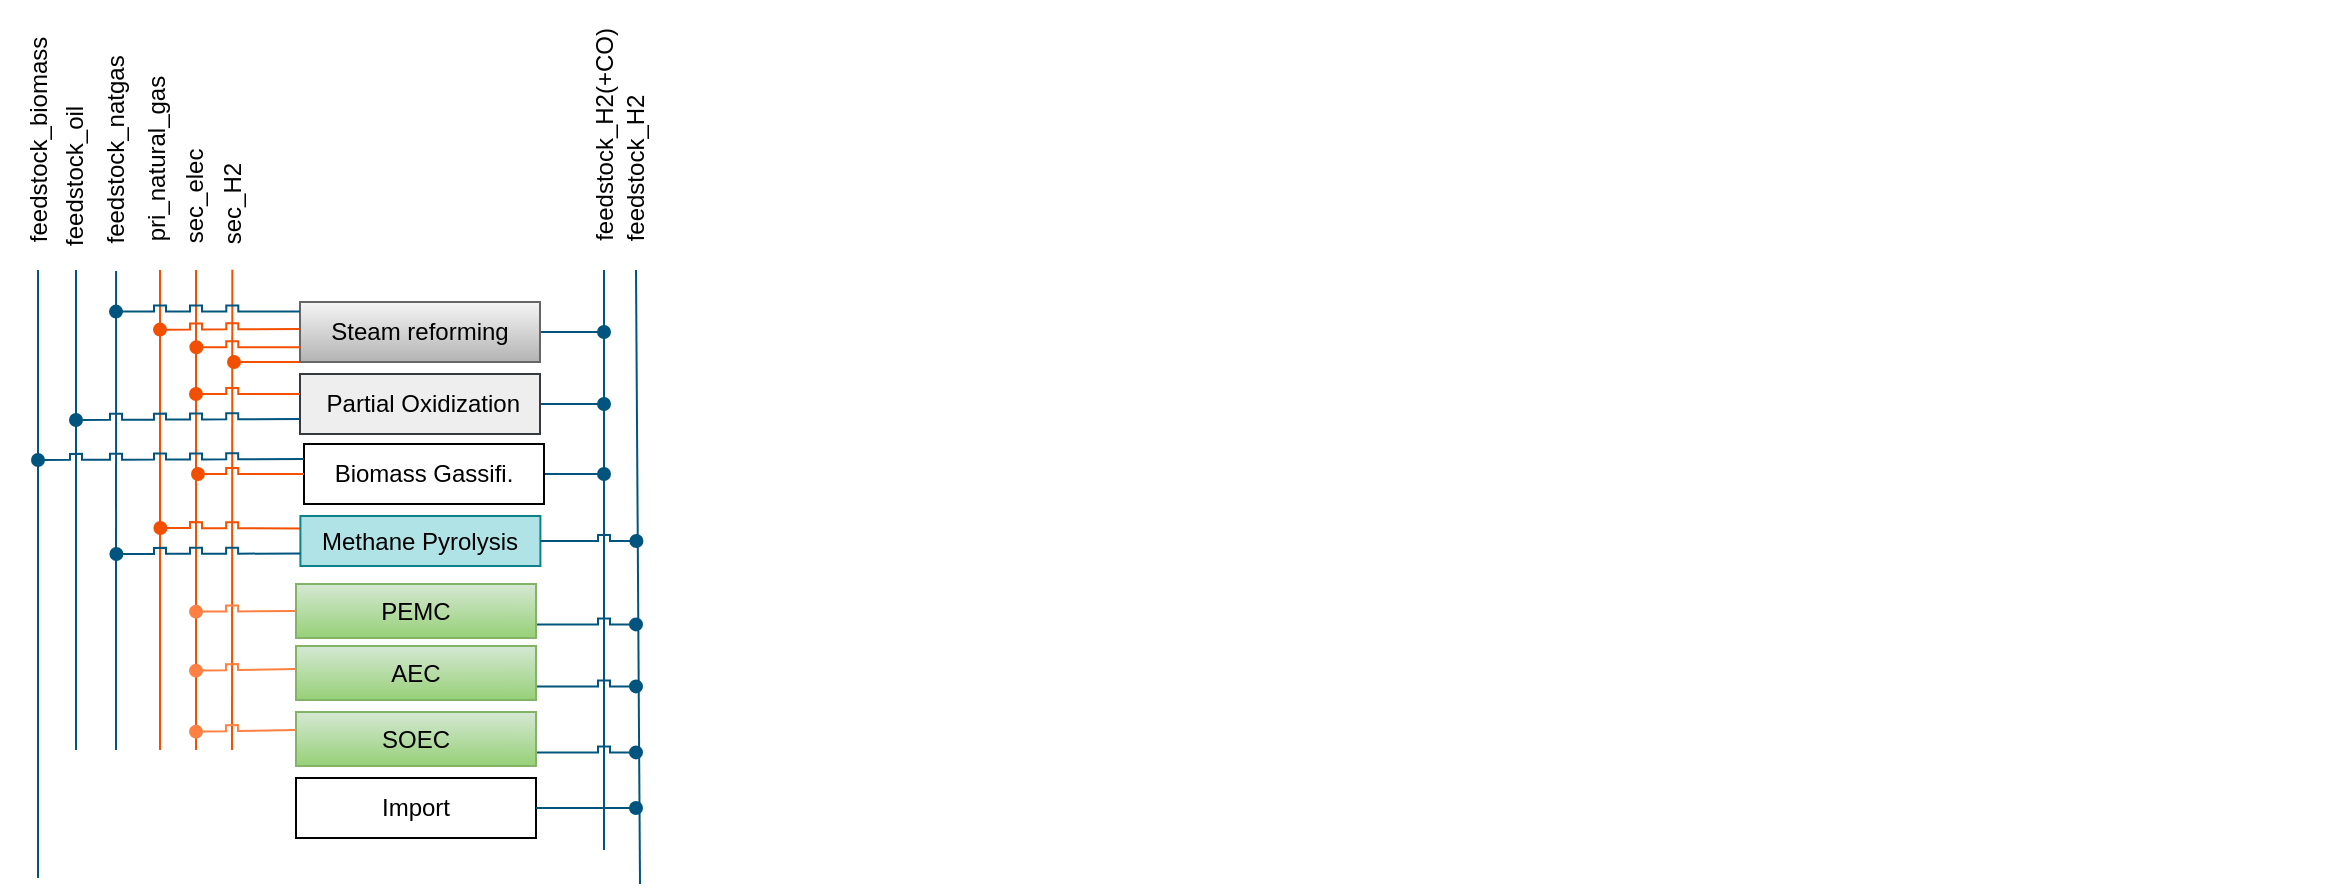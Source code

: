 <mxfile version="27.0.9">
  <diagram name="phD_CO2_Chemi_TAM_new_v05" id="rEHIJrDeVFJG_VIRJMDS">
    <mxGraphModel dx="1426" dy="387" grid="0" gridSize="10" guides="1" tooltips="1" connect="1" arrows="1" fold="1" page="0" pageScale="1" pageWidth="1100" pageHeight="1700" background="none" math="0" shadow="0">
      <root>
        <mxCell id="6kVH1zaIPujk-0XOi3Iy-0" />
        <mxCell id="6kVH1zaIPujk-0XOi3Iy-1" style="locked=1;" parent="6kVH1zaIPujk-0XOi3Iy-0" />
        <mxCell id="6kVH1zaIPujk-0XOi3Iy-2" value="H2_fossil" parent="6kVH1zaIPujk-0XOi3Iy-0" />
        <mxCell id="6kVH1zaIPujk-0XOi3Iy-3" value="" style="endArrow=none;rounded=0;strokeColor=#00547D;strokeWidth=1;endSize=6;exitX=0.027;exitY=0.5;exitDx=0;exitDy=0;exitPerimeter=0;fontFamily=Helvetica;html=1;" parent="6kVH1zaIPujk-0XOi3Iy-2" source="6kVH1zaIPujk-0XOi3Iy-20" edge="1">
          <mxGeometry width="50" height="50" relative="1" as="geometry">
            <mxPoint x="361" y="674.679" as="sourcePoint" />
            <mxPoint x="360" y="981" as="targetPoint" />
          </mxGeometry>
        </mxCell>
        <mxCell id="6kVH1zaIPujk-0XOi3Iy-4" value="" style="endArrow=none;rounded=0;strokeColor=#00547D;fontFamily=Helvetica;html=1;" parent="6kVH1zaIPujk-0XOi3Iy-2" edge="1">
          <mxGeometry width="50" height="50" relative="1" as="geometry">
            <mxPoint x="379" y="917" as="sourcePoint" />
            <mxPoint x="379" y="677" as="targetPoint" />
          </mxGeometry>
        </mxCell>
        <mxCell id="6kVH1zaIPujk-0XOi3Iy-5" value="" style="endArrow=none;rounded=0;entryX=0.021;entryY=0.518;entryDx=0;entryDy=0;strokeColor=#00547D;entryPerimeter=0;fontFamily=Helvetica;html=1;" parent="6kVH1zaIPujk-0XOi3Iy-2" target="6kVH1zaIPujk-0XOi3Iy-22" edge="1">
          <mxGeometry width="50" height="50" relative="1" as="geometry">
            <mxPoint x="399" y="917" as="sourcePoint" />
            <mxPoint x="401" y="675.5" as="targetPoint" />
          </mxGeometry>
        </mxCell>
        <mxCell id="6kVH1zaIPujk-0XOi3Iy-6" value="" style="endArrow=none;rounded=0;strokeColor=#f24f00;fontFamily=Helvetica;html=1;" parent="6kVH1zaIPujk-0XOi3Iy-2" edge="1">
          <mxGeometry width="50" height="50" relative="1" as="geometry">
            <mxPoint x="421" y="917" as="sourcePoint" />
            <mxPoint x="421" y="677" as="targetPoint" />
          </mxGeometry>
        </mxCell>
        <mxCell id="6kVH1zaIPujk-0XOi3Iy-7" value="" style="endArrow=none;rounded=0;strokeColor=#F24F00;fontFamily=Helvetica;html=1;" parent="6kVH1zaIPujk-0XOi3Iy-2" edge="1">
          <mxGeometry width="50" height="50" relative="1" as="geometry">
            <mxPoint x="439" y="917" as="sourcePoint" />
            <mxPoint x="439" y="677" as="targetPoint" />
          </mxGeometry>
        </mxCell>
        <mxCell id="6kVH1zaIPujk-0XOi3Iy-8" value="" style="endArrow=none;rounded=0;entryX=0.009;entryY=0.497;entryDx=0;entryDy=0;strokeColor=#F24F00;entryPerimeter=0;fontFamily=Helvetica;html=1;" parent="6kVH1zaIPujk-0XOi3Iy-2" target="6kVH1zaIPujk-0XOi3Iy-25" edge="1">
          <mxGeometry width="50" height="50" relative="1" as="geometry">
            <mxPoint x="457" y="917" as="sourcePoint" />
            <mxPoint x="459.75" y="674.52" as="targetPoint" />
          </mxGeometry>
        </mxCell>
        <mxCell id="6kVH1zaIPujk-0XOi3Iy-9" value="" style="group;fontFamily=Helvetica;whiteSpace=wrap;html=1;" parent="6kVH1zaIPujk-0XOi3Iy-2" vertex="1" connectable="0">
          <mxGeometry x="361" y="729" width="250" height="40" as="geometry" />
        </mxCell>
        <mxCell id="6kVH1zaIPujk-0XOi3Iy-10" value="" style="edgeStyle=orthogonalEdgeStyle;rounded=0;orthogonalLoop=1;jettySize=auto;exitX=1;exitY=0.5;exitDx=0;exitDy=0;endArrow=oval;endFill=1;strokeColor=#00547D;fontFamily=Helvetica;html=1;" parent="6kVH1zaIPujk-0XOi3Iy-9" source="6kVH1zaIPujk-0XOi3Iy-11" edge="1">
          <mxGeometry relative="1" as="geometry">
            <mxPoint x="282" y="15" as="targetPoint" />
          </mxGeometry>
        </mxCell>
        <mxCell id="6kVH1zaIPujk-0XOi3Iy-11" value="&amp;nbsp;Partial Oxidization" style="rounded=0;fillColor=#eeeeee;strokeColor=#36393d;fontFamily=Helvetica;whiteSpace=wrap;html=1;" parent="6kVH1zaIPujk-0XOi3Iy-9" vertex="1">
          <mxGeometry x="130" width="120" height="30" as="geometry" />
        </mxCell>
        <mxCell id="6kVH1zaIPujk-0XOi3Iy-12" value="" style="edgeStyle=orthogonalEdgeStyle;rounded=0;orthogonalLoop=1;jettySize=auto;exitX=0;exitY=0.75;exitDx=0;exitDy=0;strokeWidth=1;endArrow=oval;endFill=1;jumpStyle=sharp;strokeColor=#00547D;fontFamily=Helvetica;html=1;" parent="6kVH1zaIPujk-0XOi3Iy-9" source="6kVH1zaIPujk-0XOi3Iy-11" edge="1">
          <mxGeometry relative="1" as="geometry">
            <mxPoint x="18" y="23" as="targetPoint" />
          </mxGeometry>
        </mxCell>
        <mxCell id="6kVH1zaIPujk-0XOi3Iy-13" value="" style="edgeStyle=orthogonalEdgeStyle;rounded=0;orthogonalLoop=1;jettySize=auto;exitX=0;exitY=0.333;exitDx=0;exitDy=0;endArrow=oval;endFill=1;exitPerimeter=0;jumpStyle=sharp;strokeColor=#F24F00;fontFamily=Helvetica;html=1;" parent="6kVH1zaIPujk-0XOi3Iy-9" source="6kVH1zaIPujk-0XOi3Iy-11" edge="1">
          <mxGeometry relative="1" as="geometry">
            <mxPoint x="78" y="10" as="targetPoint" />
          </mxGeometry>
        </mxCell>
        <mxCell id="6kVH1zaIPujk-0XOi3Iy-14" value="" style="group;fontFamily=Helvetica;whiteSpace=wrap;html=1;" parent="6kVH1zaIPujk-0XOi3Iy-2" vertex="1" connectable="0">
          <mxGeometry x="421" y="693" width="190" height="36" as="geometry" />
        </mxCell>
        <mxCell id="6kVH1zaIPujk-0XOi3Iy-15" value="" style="edgeStyle=orthogonalEdgeStyle;rounded=0;orthogonalLoop=1;jettySize=auto;exitX=0;exitY=0.5;exitDx=0;exitDy=0;endArrow=oval;endFill=1;jumpStyle=sharp;strokeColor=#f24f00;fontFamily=Helvetica;html=1;" parent="6kVH1zaIPujk-0XOi3Iy-14" edge="1">
          <mxGeometry relative="1" as="geometry">
            <mxPoint y="13.8" as="targetPoint" />
            <mxPoint x="70" y="13.5" as="sourcePoint" />
          </mxGeometry>
        </mxCell>
        <mxCell id="6kVH1zaIPujk-0XOi3Iy-16" value="" style="edgeStyle=orthogonalEdgeStyle;rounded=0;orthogonalLoop=1;jettySize=auto;exitX=1;exitY=0.5;exitDx=0;exitDy=0;endArrow=oval;endFill=1;strokeColor=#00547D;fontFamily=Helvetica;html=1;" parent="6kVH1zaIPujk-0XOi3Iy-14" source="6kVH1zaIPujk-0XOi3Iy-18" edge="1">
          <mxGeometry relative="1" as="geometry">
            <mxPoint x="222" y="15" as="targetPoint" />
          </mxGeometry>
        </mxCell>
        <mxCell id="6kVH1zaIPujk-0XOi3Iy-17" value="" style="edgeStyle=orthogonalEdgeStyle;rounded=0;orthogonalLoop=1;jettySize=auto;exitX=0;exitY=1;exitDx=0;exitDy=0;endArrow=oval;endFill=1;strokeColor=#F24F00;fontFamily=Helvetica;html=1;" parent="6kVH1zaIPujk-0XOi3Iy-14" source="6kVH1zaIPujk-0XOi3Iy-18" edge="1">
          <mxGeometry relative="1" as="geometry">
            <mxPoint x="37" y="30.333" as="targetPoint" />
          </mxGeometry>
        </mxCell>
        <mxCell id="6kVH1zaIPujk-0XOi3Iy-18" value="Steam reforming" style="rounded=0;fillColor=#f5f5f5;gradientColor=#b3b3b3;strokeColor=#666666;fontFamily=Helvetica;whiteSpace=wrap;html=1;" parent="6kVH1zaIPujk-0XOi3Iy-14" vertex="1">
          <mxGeometry x="70" width="120" height="30" as="geometry" />
        </mxCell>
        <mxCell id="6kVH1zaIPujk-0XOi3Iy-19" value="" style="edgeStyle=orthogonalEdgeStyle;rounded=0;orthogonalLoop=1;jettySize=auto;exitX=0;exitY=0.25;exitDx=0;exitDy=0;endArrow=oval;endFill=1;jumpStyle=sharp;strokeColor=#00547D;fontFamily=Helvetica;html=1;" parent="6kVH1zaIPujk-0XOi3Iy-14" edge="1">
          <mxGeometry relative="1" as="geometry">
            <mxPoint x="-22" y="4.8" as="targetPoint" />
            <mxPoint x="70" y="4.8" as="sourcePoint" />
          </mxGeometry>
        </mxCell>
        <mxCell id="6kVH1zaIPujk-0XOi3Iy-20" value="feedstock_biomass" style="text;strokeColor=none;fillColor=none;align=center;verticalAlign=middle;rounded=0;rotation=270;fontFamily=Helvetica;whiteSpace=wrap;html=1;" parent="6kVH1zaIPujk-0XOi3Iy-2" vertex="1">
          <mxGeometry x="291" y="597" width="138" height="29.44" as="geometry" />
        </mxCell>
        <mxCell id="6kVH1zaIPujk-0XOi3Iy-21" value="feedstock_oil" style="text;strokeColor=none;fillColor=none;align=center;verticalAlign=middle;rounded=0;rotation=270;fontFamily=Helvetica;whiteSpace=wrap;html=1;" parent="6kVH1zaIPujk-0XOi3Iy-2" vertex="1">
          <mxGeometry x="327.88" y="615.22" width="101.25" height="29.39" as="geometry" />
        </mxCell>
        <mxCell id="6kVH1zaIPujk-0XOi3Iy-22" value="feedstock_natgas" style="text;strokeColor=none;fillColor=none;align=center;verticalAlign=middle;rounded=0;rotation=270;fontFamily=Helvetica;whiteSpace=wrap;html=1;" parent="6kVH1zaIPujk-0XOi3Iy-2" vertex="1">
          <mxGeometry x="335.07" y="602" width="126.87" height="29.39" as="geometry" />
        </mxCell>
        <mxCell id="6kVH1zaIPujk-0XOi3Iy-23" value="sec_elec" style="text;strokeColor=none;fillColor=none;align=center;verticalAlign=middle;rounded=0;rotation=270;fontFamily=Helvetica;whiteSpace=wrap;html=1;" parent="6kVH1zaIPujk-0XOi3Iy-2" vertex="1">
          <mxGeometry x="400" y="625.27" width="77" height="29.39" as="geometry" />
        </mxCell>
        <mxCell id="6kVH1zaIPujk-0XOi3Iy-24" value="pri_natural_gas" style="text;strokeColor=none;fillColor=none;align=center;verticalAlign=middle;rounded=0;rotation=270;fontFamily=Helvetica;whiteSpace=wrap;html=1;" parent="6kVH1zaIPujk-0XOi3Iy-2" vertex="1">
          <mxGeometry x="366.5" y="607" width="105.5" height="30" as="geometry" />
        </mxCell>
        <mxCell id="6kVH1zaIPujk-0XOi3Iy-25" value="sec_H2" style="text;strokeColor=none;fillColor=none;align=center;verticalAlign=middle;rounded=0;rotation=270;fontFamily=Helvetica;whiteSpace=wrap;html=1;" parent="6kVH1zaIPujk-0XOi3Iy-2" vertex="1">
          <mxGeometry x="423.32" y="628.85" width="67.87" height="29.39" as="geometry" />
        </mxCell>
        <mxCell id="6kVH1zaIPujk-0XOi3Iy-26" value="feedstock_H2(+CO)" style="text;strokeColor=none;fillColor=none;align=center;verticalAlign=middle;rounded=0;rotation=270;fontFamily=Helvetica;whiteSpace=wrap;html=1;" parent="6kVH1zaIPujk-0XOi3Iy-2" vertex="1">
          <mxGeometry x="587.5" y="603.5" width="111" height="12.42" as="geometry" />
        </mxCell>
        <mxCell id="6kVH1zaIPujk-0XOi3Iy-27" value="" style="endArrow=none;rounded=0;fillColor=#647687;strokeColor=#00547D;strokeWidth=1;fontFamily=Helvetica;html=1;" parent="6kVH1zaIPujk-0XOi3Iy-2" edge="1">
          <mxGeometry width="50" height="50" relative="1" as="geometry">
            <mxPoint x="643" y="967" as="sourcePoint" />
            <mxPoint x="643" y="677" as="targetPoint" />
          </mxGeometry>
        </mxCell>
        <mxCell id="6kVH1zaIPujk-0XOi3Iy-28" value="" style="edgeStyle=orthogonalEdgeStyle;rounded=0;orthogonalLoop=1;jettySize=auto;endArrow=oval;endFill=1;jumpStyle=sharp;strokeColor=#f24f00;exitX=0;exitY=0.75;exitDx=0;exitDy=0;fontFamily=Helvetica;html=1;" parent="6kVH1zaIPujk-0XOi3Iy-2" edge="1">
          <mxGeometry relative="1" as="geometry">
            <mxPoint x="439.2" y="715.59" as="targetPoint" />
            <mxPoint x="491.2" y="715.59" as="sourcePoint" />
          </mxGeometry>
        </mxCell>
        <mxCell id="6kVH1zaIPujk-0XOi3Iy-29" value="" style="group;fontFamily=Helvetica;whiteSpace=wrap;html=1;" parent="6kVH1zaIPujk-0XOi3Iy-2" vertex="1" connectable="0">
          <mxGeometry x="360" y="764" width="283" height="30" as="geometry" />
        </mxCell>
        <mxCell id="6kVH1zaIPujk-0XOi3Iy-30" value="" style="edgeStyle=orthogonalEdgeStyle;rounded=0;orthogonalLoop=1;jettySize=auto;exitX=1;exitY=0.5;exitDx=0;exitDy=0;endArrow=oval;endFill=1;strokeColor=#00547D;fontFamily=Helvetica;html=1;" parent="6kVH1zaIPujk-0XOi3Iy-29" source="6kVH1zaIPujk-0XOi3Iy-31" edge="1">
          <mxGeometry relative="1" as="geometry">
            <mxPoint x="283" y="15" as="targetPoint" />
          </mxGeometry>
        </mxCell>
        <mxCell id="6kVH1zaIPujk-0XOi3Iy-31" value="Biomass Gassifi." style="rounded=0;fontFamily=Helvetica;whiteSpace=wrap;html=1;" parent="6kVH1zaIPujk-0XOi3Iy-29" vertex="1">
          <mxGeometry x="133" width="120" height="30" as="geometry" />
        </mxCell>
        <mxCell id="6kVH1zaIPujk-0XOi3Iy-32" value="" style="edgeStyle=orthogonalEdgeStyle;rounded=0;orthogonalLoop=1;jettySize=auto;exitX=0;exitY=0.25;exitDx=0;exitDy=0;strokeColor=#00547D;strokeWidth=1;endArrow=oval;endFill=1;fillColor=#647687;jumpStyle=sharp;fontFamily=Helvetica;html=1;" parent="6kVH1zaIPujk-0XOi3Iy-29" source="6kVH1zaIPujk-0XOi3Iy-31" edge="1">
          <mxGeometry relative="1" as="geometry">
            <mxPoint y="8" as="targetPoint" />
          </mxGeometry>
        </mxCell>
        <mxCell id="6kVH1zaIPujk-0XOi3Iy-33" value="" style="edgeStyle=orthogonalEdgeStyle;rounded=0;orthogonalLoop=1;jettySize=auto;exitX=0;exitY=0.5;exitDx=0;exitDy=0;strokeColor=#F24F00;strokeWidth=1;endArrow=oval;endFill=1;jumpStyle=sharp;fontFamily=Helvetica;html=1;" parent="6kVH1zaIPujk-0XOi3Iy-29" source="6kVH1zaIPujk-0XOi3Iy-31" edge="1">
          <mxGeometry relative="1" as="geometry">
            <mxPoint x="80" y="15" as="targetPoint" />
          </mxGeometry>
        </mxCell>
        <mxCell id="6kVH1zaIPujk-0XOi3Iy-34" value="H2_green" parent="6kVH1zaIPujk-0XOi3Iy-0" />
        <mxCell id="6kVH1zaIPujk-0XOi3Iy-35" value="" style="endArrow=none;html=1;rounded=0;fillColor=#647687;strokeColor=#00547D;strokeWidth=1;" parent="6kVH1zaIPujk-0XOi3Iy-34" edge="1">
          <mxGeometry width="50" height="50" relative="1" as="geometry">
            <mxPoint x="661" y="984" as="sourcePoint" />
            <mxPoint x="659" y="677" as="targetPoint" />
          </mxGeometry>
        </mxCell>
        <mxCell id="6kVH1zaIPujk-0XOi3Iy-36" value="feedstock_H2" style="text;html=1;strokeColor=none;fillColor=none;align=center;verticalAlign=middle;whiteSpace=wrap;rounded=0;rotation=270;" parent="6kVH1zaIPujk-0XOi3Iy-34" vertex="1">
          <mxGeometry x="607" y="617" width="104" height="17.94" as="geometry" />
        </mxCell>
        <mxCell id="6kVH1zaIPujk-0XOi3Iy-37" value="" style="group" parent="6kVH1zaIPujk-0XOi3Iy-34" vertex="1" connectable="0">
          <mxGeometry x="489" y="834" width="170" height="27" as="geometry" />
        </mxCell>
        <mxCell id="6kVH1zaIPujk-0XOi3Iy-38" style="edgeStyle=orthogonalEdgeStyle;rounded=0;orthogonalLoop=1;jettySize=auto;html=1;exitX=1;exitY=0.75;exitDx=0;exitDy=0;endArrow=oval;endFill=1;jumpStyle=sharp;strokeColor=#00547D;" parent="6kVH1zaIPujk-0XOi3Iy-37" source="6kVH1zaIPujk-0XOi3Iy-41" edge="1">
          <mxGeometry relative="1" as="geometry">
            <mxPoint x="170" y="20.2" as="targetPoint" />
          </mxGeometry>
        </mxCell>
        <mxCell id="6kVH1zaIPujk-0XOi3Iy-39" value="" style="group" parent="6kVH1zaIPujk-0XOi3Iy-37" vertex="1" connectable="0">
          <mxGeometry x="-50" width="170" height="27" as="geometry" />
        </mxCell>
        <mxCell id="6kVH1zaIPujk-0XOi3Iy-40" style="edgeStyle=orthogonalEdgeStyle;rounded=0;hachureGap=4;orthogonalLoop=1;jettySize=auto;html=1;exitX=0;exitY=0.5;exitDx=0;exitDy=0;fontFamily=Architects Daughter;fontSource=https%3A%2F%2Ffonts.googleapis.com%2Fcss%3Ffamily%3DArchitects%2BDaughter;endArrow=oval;endFill=1;jumpStyle=sharp;strokeColor=#FF8040;" parent="6kVH1zaIPujk-0XOi3Iy-39" source="6kVH1zaIPujk-0XOi3Iy-41" edge="1">
          <mxGeometry relative="1" as="geometry">
            <mxPoint y="13.833" as="targetPoint" />
          </mxGeometry>
        </mxCell>
        <mxCell id="6kVH1zaIPujk-0XOi3Iy-41" value="PEMC" style="rounded=0;whiteSpace=wrap;html=1;fillColor=#d5e8d4;gradientColor=#97d077;strokeColor=#82b366;" parent="6kVH1zaIPujk-0XOi3Iy-39" vertex="1">
          <mxGeometry x="50" width="120" height="27" as="geometry" />
        </mxCell>
        <mxCell id="6kVH1zaIPujk-0XOi3Iy-42" value="" style="group" parent="6kVH1zaIPujk-0XOi3Iy-34" vertex="1" connectable="0">
          <mxGeometry x="489" y="931" width="250" height="50" as="geometry" />
        </mxCell>
        <mxCell id="6kVH1zaIPujk-0XOi3Iy-43" value="Import" style="whiteSpace=wrap;html=1;rounded=0;" parent="6kVH1zaIPujk-0XOi3Iy-42" vertex="1">
          <mxGeometry width="120" height="30" as="geometry" />
        </mxCell>
        <mxCell id="6kVH1zaIPujk-0XOi3Iy-44" style="edgeStyle=orthogonalEdgeStyle;rounded=0;orthogonalLoop=1;jettySize=auto;html=1;exitX=1;exitY=0.5;exitDx=0;exitDy=0;endArrow=oval;endFill=1;strokeColor=#00547D;" parent="6kVH1zaIPujk-0XOi3Iy-42" source="6kVH1zaIPujk-0XOi3Iy-43" edge="1">
          <mxGeometry relative="1" as="geometry">
            <mxPoint x="170" y="15" as="targetPoint" />
          </mxGeometry>
        </mxCell>
        <mxCell id="6kVH1zaIPujk-0XOi3Iy-45" value="" style="group" parent="6kVH1zaIPujk-0XOi3Iy-34" vertex="1" connectable="0">
          <mxGeometry x="341.2" y="757" width="370" height="71.5" as="geometry" />
        </mxCell>
        <mxCell id="6kVH1zaIPujk-0XOi3Iy-46" value="" style="group" parent="6kVH1zaIPujk-0XOi3Iy-45" vertex="1" connectable="0">
          <mxGeometry x="60" y="43" width="210" height="30" as="geometry" />
        </mxCell>
        <mxCell id="6kVH1zaIPujk-0XOi3Iy-47" style="edgeStyle=orthogonalEdgeStyle;rounded=0;orthogonalLoop=1;jettySize=auto;html=1;exitX=0;exitY=0.25;exitDx=0;exitDy=0;endArrow=oval;endFill=1;jumpStyle=sharp;strokeColor=#F24F00;" parent="6kVH1zaIPujk-0XOi3Iy-46" source="6kVH1zaIPujk-0XOi3Iy-48" edge="1">
          <mxGeometry relative="1" as="geometry">
            <mxPoint x="20" y="6" as="targetPoint" />
          </mxGeometry>
        </mxCell>
        <mxCell id="6kVH1zaIPujk-0XOi3Iy-48" value="Methane Pyrolysis" style="rounded=0;whiteSpace=wrap;html=1;fillColor=#b0e3e6;strokeColor=#0e8088;" parent="6kVH1zaIPujk-0XOi3Iy-46" vertex="1">
          <mxGeometry x="90" width="120" height="25.0" as="geometry" />
        </mxCell>
        <mxCell id="6kVH1zaIPujk-0XOi3Iy-49" style="edgeStyle=orthogonalEdgeStyle;rounded=0;orthogonalLoop=1;jettySize=auto;html=1;exitX=0;exitY=0.75;exitDx=0;exitDy=0;endArrow=oval;endFill=1;jumpStyle=sharp;strokeColor=#00547D;" parent="6kVH1zaIPujk-0XOi3Iy-46" source="6kVH1zaIPujk-0XOi3Iy-48" edge="1">
          <mxGeometry relative="1" as="geometry">
            <mxPoint x="-2" y="19" as="targetPoint" />
          </mxGeometry>
        </mxCell>
        <mxCell id="6kVH1zaIPujk-0XOi3Iy-50" style="edgeStyle=orthogonalEdgeStyle;rounded=0;orthogonalLoop=1;jettySize=auto;html=1;exitX=1;exitY=0.5;exitDx=0;exitDy=0;endArrow=oval;endFill=1;jumpStyle=sharp;strokeColor=#00547D;" parent="6kVH1zaIPujk-0XOi3Iy-46" source="6kVH1zaIPujk-0XOi3Iy-48" edge="1">
          <mxGeometry relative="1" as="geometry">
            <mxPoint x="258" y="12.5" as="targetPoint" />
          </mxGeometry>
        </mxCell>
        <mxCell id="6kVH1zaIPujk-0XOi3Iy-51" value="" style="group" parent="6kVH1zaIPujk-0XOi3Iy-34" vertex="1" connectable="0">
          <mxGeometry x="489" y="865" width="170" height="27" as="geometry" />
        </mxCell>
        <mxCell id="6kVH1zaIPujk-0XOi3Iy-52" style="edgeStyle=orthogonalEdgeStyle;rounded=0;orthogonalLoop=1;jettySize=auto;html=1;exitX=1;exitY=0.75;exitDx=0;exitDy=0;endArrow=oval;endFill=1;jumpStyle=sharp;strokeColor=#00547D;" parent="6kVH1zaIPujk-0XOi3Iy-51" source="6kVH1zaIPujk-0XOi3Iy-53" edge="1">
          <mxGeometry relative="1" as="geometry">
            <mxPoint x="170" y="20.2" as="targetPoint" />
          </mxGeometry>
        </mxCell>
        <mxCell id="6kVH1zaIPujk-0XOi3Iy-53" value="AEC" style="rounded=0;whiteSpace=wrap;html=1;fillColor=#d5e8d4;gradientColor=#97d077;strokeColor=#82b366;" parent="6kVH1zaIPujk-0XOi3Iy-51" vertex="1">
          <mxGeometry width="120" height="27" as="geometry" />
        </mxCell>
        <mxCell id="6kVH1zaIPujk-0XOi3Iy-54" style="edgeStyle=orthogonalEdgeStyle;rounded=0;hachureGap=4;orthogonalLoop=1;jettySize=auto;html=1;exitX=0;exitY=0.5;exitDx=0;exitDy=0;fontFamily=Architects Daughter;fontSource=https%3A%2F%2Ffonts.googleapis.com%2Fcss%3Ffamily%3DArchitects%2BDaughter;endArrow=oval;endFill=1;jumpStyle=sharp;strokeColor=#FF8040;" parent="6kVH1zaIPujk-0XOi3Iy-34" edge="1">
          <mxGeometry relative="1" as="geometry">
            <mxPoint x="439" y="877.333" as="targetPoint" />
            <mxPoint x="489" y="876.5" as="sourcePoint" />
          </mxGeometry>
        </mxCell>
        <mxCell id="6kVH1zaIPujk-0XOi3Iy-55" value="" style="group" parent="6kVH1zaIPujk-0XOi3Iy-34" vertex="1" connectable="0">
          <mxGeometry x="489" y="898" width="170" height="27" as="geometry" />
        </mxCell>
        <mxCell id="6kVH1zaIPujk-0XOi3Iy-56" style="edgeStyle=orthogonalEdgeStyle;rounded=0;orthogonalLoop=1;jettySize=auto;html=1;exitX=1;exitY=0.75;exitDx=0;exitDy=0;endArrow=oval;endFill=1;jumpStyle=sharp;strokeColor=#00547D;" parent="6kVH1zaIPujk-0XOi3Iy-55" source="6kVH1zaIPujk-0XOi3Iy-57" edge="1">
          <mxGeometry relative="1" as="geometry">
            <mxPoint x="170" y="20.2" as="targetPoint" />
          </mxGeometry>
        </mxCell>
        <mxCell id="6kVH1zaIPujk-0XOi3Iy-57" value="SOEC" style="rounded=0;whiteSpace=wrap;html=1;fillColor=#d5e8d4;gradientColor=#97d077;strokeColor=#82b366;" parent="6kVH1zaIPujk-0XOi3Iy-55" vertex="1">
          <mxGeometry width="120" height="27" as="geometry" />
        </mxCell>
        <mxCell id="6kVH1zaIPujk-0XOi3Iy-58" style="edgeStyle=orthogonalEdgeStyle;rounded=0;hachureGap=4;orthogonalLoop=1;jettySize=auto;html=1;exitX=0;exitY=0.5;exitDx=0;exitDy=0;fontFamily=Architects Daughter;fontSource=https%3A%2F%2Ffonts.googleapis.com%2Fcss%3Ffamily%3DArchitects%2BDaughter;endArrow=oval;endFill=1;jumpStyle=sharp;strokeColor=#FF8040;" parent="6kVH1zaIPujk-0XOi3Iy-34" edge="1">
          <mxGeometry relative="1" as="geometry">
            <mxPoint x="439" y="907.833" as="targetPoint" />
            <mxPoint x="489" y="907" as="sourcePoint" />
          </mxGeometry>
        </mxCell>
        <mxCell id="6kVH1zaIPujk-0XOi3Iy-59" value="NH3_HB" parent="6kVH1zaIPujk-0XOi3Iy-0" visible="0" />
        <mxCell id="6kVH1zaIPujk-0XOi3Iy-60" value="" style="group" parent="6kVH1zaIPujk-0XOi3Iy-59" vertex="1" connectable="0">
          <mxGeometry x="689.028" y="617" width="17.944" height="342.031" as="geometry" />
        </mxCell>
        <mxCell id="6kVH1zaIPujk-0XOi3Iy-61" value="sec_elec" style="text;html=1;strokeColor=none;fillColor=none;align=center;verticalAlign=middle;whiteSpace=wrap;rounded=0;rotation=270;" parent="6kVH1zaIPujk-0XOi3Iy-60" vertex="1">
          <mxGeometry x="-21.028" y="13" width="60" height="17.944" as="geometry" />
        </mxCell>
        <mxCell id="6kVH1zaIPujk-0XOi3Iy-62" value="" style="endArrow=none;html=1;rounded=0;strokeColor=#F24F00;" parent="6kVH1zaIPujk-0XOi3Iy-60" edge="1">
          <mxGeometry width="50" height="50" relative="1" as="geometry">
            <mxPoint x="8.972" y="383" as="sourcePoint" />
            <mxPoint x="9" y="60" as="targetPoint" />
          </mxGeometry>
        </mxCell>
        <mxCell id="6kVH1zaIPujk-0XOi3Iy-63" value="" style="group" parent="6kVH1zaIPujk-0XOi3Iy-59" vertex="1" connectable="0">
          <mxGeometry x="661" y="788.001" width="216.68" height="220.47" as="geometry" />
        </mxCell>
        <mxCell id="6kVH1zaIPujk-0XOi3Iy-64" value="" style="group" parent="6kVH1zaIPujk-0XOi3Iy-63" vertex="1" connectable="0">
          <mxGeometry y="2.03" width="216.68" height="218.44" as="geometry" />
        </mxCell>
        <mxCell id="6kVH1zaIPujk-0XOi3Iy-65" style="edgeStyle=orthogonalEdgeStyle;rounded=0;orthogonalLoop=1;jettySize=auto;html=1;exitX=1;exitY=0.5;exitDx=0;exitDy=0;endArrow=oval;endFill=1;" parent="6kVH1zaIPujk-0XOi3Iy-64" source="6kVH1zaIPujk-0XOi3Iy-67" edge="1">
          <mxGeometry relative="1" as="geometry">
            <mxPoint x="206" y="84.2" as="targetPoint" />
          </mxGeometry>
        </mxCell>
        <mxCell id="6kVH1zaIPujk-0XOi3Iy-66" style="edgeStyle=orthogonalEdgeStyle;rounded=0;orthogonalLoop=1;jettySize=auto;html=1;endArrow=oval;endFill=1;jumpStyle=sharp;exitX=0;exitY=0.75;exitDx=0;exitDy=0;strokeColor=#00547D;" parent="6kVH1zaIPujk-0XOi3Iy-64" source="6kVH1zaIPujk-0XOi3Iy-67" edge="1">
          <mxGeometry relative="1" as="geometry">
            <mxPoint x="-2" y="87.969" as="targetPoint" />
            <mxPoint x="71" y="87.969" as="sourcePoint" />
            <Array as="points">
              <mxPoint x="72" y="88" />
            </Array>
          </mxGeometry>
        </mxCell>
        <mxCell id="6kVH1zaIPujk-0XOi3Iy-67" value="Haber-Bosch" style="whiteSpace=wrap;html=1;rounded=0;" parent="6kVH1zaIPujk-0XOi3Iy-64" vertex="1">
          <mxGeometry x="72" y="66.196" width="105" height="35.75" as="geometry" />
        </mxCell>
        <mxCell id="6kVH1zaIPujk-0XOi3Iy-68" value="" style="endArrow=none;html=1;rounded=0;" parent="6kVH1zaIPujk-0XOi3Iy-64" edge="1">
          <mxGeometry width="50" height="50" relative="1" as="geometry">
            <mxPoint x="206" y="100.969" as="sourcePoint" />
            <mxPoint x="206" y="62.969" as="targetPoint" />
          </mxGeometry>
        </mxCell>
        <mxCell id="6kVH1zaIPujk-0XOi3Iy-69" style="edgeStyle=orthogonalEdgeStyle;rounded=0;orthogonalLoop=1;jettySize=auto;html=1;exitX=0;exitY=0.364;exitDx=0;exitDy=0;jumpStyle=sharp;endArrow=oval;endFill=1;exitPerimeter=0;strokeColor=#00547D;" parent="6kVH1zaIPujk-0XOi3Iy-64" source="6kVH1zaIPujk-0XOi3Iy-67" edge="1">
          <mxGeometry relative="1" as="geometry">
            <mxPoint x="-18" y="79.2" as="targetPoint" />
          </mxGeometry>
        </mxCell>
        <mxCell id="6kVH1zaIPujk-0XOi3Iy-70" style="edgeStyle=orthogonalEdgeStyle;rounded=0;orthogonalLoop=1;jettySize=auto;html=1;exitX=-0.002;exitY=0.886;exitDx=0;exitDy=0;jumpStyle=sharp;endArrow=oval;endFill=1;strokeColor=#F24F00;exitPerimeter=0;" parent="6kVH1zaIPujk-0XOi3Iy-64" source="6kVH1zaIPujk-0XOi3Iy-67" edge="1">
          <mxGeometry relative="1" as="geometry">
            <mxPoint x="38" y="97.969" as="targetPoint" />
          </mxGeometry>
        </mxCell>
        <mxCell id="dRnbhuW-hc77-8e_g5gF-10" value="exo_NH3" style="text;html=1;align=center;verticalAlign=middle;whiteSpace=wrap;rounded=0;rotation=270;fontStyle=1;flipH=0;direction=west;" parent="6kVH1zaIPujk-0XOi3Iy-59" vertex="1">
          <mxGeometry x="837.8" y="816.2" width="58.88" height="20.48" as="geometry" />
        </mxCell>
        <mxCell id="6kVH1zaIPujk-0XOi3Iy-72" value="Methanol_fossil" parent="6kVH1zaIPujk-0XOi3Iy-0" visible="0" />
        <mxCell id="6kVH1zaIPujk-0XOi3Iy-73" value="" style="group" parent="6kVH1zaIPujk-0XOi3Iy-72" vertex="1" connectable="0">
          <mxGeometry x="641" y="547" width="325" height="364.81" as="geometry" />
        </mxCell>
        <mxCell id="6kVH1zaIPujk-0XOi3Iy-74" value="exo_methanol" style="text;html=1;align=center;verticalAlign=middle;whiteSpace=wrap;rounded=0;rotation=270;fontStyle=1;" parent="6kVH1zaIPujk-0XOi3Iy-73" vertex="1">
          <mxGeometry x="194.36" y="65.92" width="93.76" height="24.83" as="geometry" />
        </mxCell>
        <mxCell id="6kVH1zaIPujk-0XOi3Iy-75" style="edgeStyle=orthogonalEdgeStyle;rounded=0;orthogonalLoop=1;jettySize=auto;html=1;endArrow=none;endFill=0;" parent="6kVH1zaIPujk-0XOi3Iy-73" edge="1">
          <mxGeometry relative="1" as="geometry">
            <mxPoint x="241" y="290" as="targetPoint" />
            <mxPoint x="241" y="130" as="sourcePoint" />
          </mxGeometry>
        </mxCell>
        <mxCell id="6kVH1zaIPujk-0XOi3Iy-76" style="edgeStyle=orthogonalEdgeStyle;rounded=0;orthogonalLoop=1;jettySize=auto;html=1;exitX=0;exitY=0.25;exitDx=0;exitDy=0;endArrow=oval;endFill=1;jumpStyle=sharp;strokeColor=#00547D;" parent="6kVH1zaIPujk-0XOi3Iy-73" source="6kVH1zaIPujk-0XOi3Iy-80" edge="1">
          <mxGeometry relative="1" as="geometry">
            <mxPoint x="2" y="182.81" as="targetPoint" />
          </mxGeometry>
        </mxCell>
        <mxCell id="6kVH1zaIPujk-0XOi3Iy-77" style="edgeStyle=orthogonalEdgeStyle;rounded=0;orthogonalLoop=1;jettySize=auto;html=1;exitX=0;exitY=0.5;exitDx=0;exitDy=0;endArrow=oval;endFill=1;jumpStyle=sharp;strokeColor=#F24F00;" parent="6kVH1zaIPujk-0XOi3Iy-73" source="6kVH1zaIPujk-0XOi3Iy-80" edge="1">
          <mxGeometry relative="1" as="geometry">
            <mxPoint x="58" y="190.81" as="targetPoint" />
          </mxGeometry>
        </mxCell>
        <mxCell id="6kVH1zaIPujk-0XOi3Iy-78" style="edgeStyle=orthogonalEdgeStyle;rounded=0;orthogonalLoop=1;jettySize=auto;html=1;exitX=1;exitY=0.25;exitDx=0;exitDy=0;endArrow=oval;endFill=1;" parent="6kVH1zaIPujk-0XOi3Iy-73" source="6kVH1zaIPujk-0XOi3Iy-80" edge="1">
          <mxGeometry relative="1" as="geometry">
            <mxPoint x="242" y="182.81" as="targetPoint" />
          </mxGeometry>
        </mxCell>
        <mxCell id="6kVH1zaIPujk-0XOi3Iy-79" style="edgeStyle=orthogonalEdgeStyle;rounded=0;orthogonalLoop=1;jettySize=auto;html=1;exitX=1;exitY=0.5;exitDx=0;exitDy=0;endArrow=oval;endFill=1;jumpStyle=sharp;strokeColor=#00547D;" parent="6kVH1zaIPujk-0XOi3Iy-73" source="6kVH1zaIPujk-0XOi3Iy-80" edge="1">
          <mxGeometry relative="1" as="geometry">
            <mxPoint x="260" y="190.81" as="targetPoint" />
          </mxGeometry>
        </mxCell>
        <mxCell id="6kVH1zaIPujk-0XOi3Iy-80" value="Methanol Synthesis" style="rounded=0;whiteSpace=wrap;html=1;" parent="6kVH1zaIPujk-0XOi3Iy-73" vertex="1">
          <mxGeometry x="84.0" y="175.808" width="110" height="30" as="geometry" />
        </mxCell>
        <mxCell id="6kVH1zaIPujk-0XOi3Iy-81" value="methanol_green" parent="6kVH1zaIPujk-0XOi3Iy-0" visible="0" />
        <mxCell id="6kVH1zaIPujk-0XOi3Iy-82" value="" style="group" parent="6kVH1zaIPujk-0XOi3Iy-81" vertex="1" connectable="0">
          <mxGeometry x="661" y="767" width="255" height="37.23" as="geometry" />
        </mxCell>
        <mxCell id="6kVH1zaIPujk-0XOi3Iy-83" style="edgeStyle=orthogonalEdgeStyle;rounded=0;orthogonalLoop=1;jettySize=auto;html=1;exitX=0;exitY=0.25;exitDx=0;exitDy=0;endArrow=oval;endFill=1;jumpStyle=sharp;strokeColor=#00547D;" parent="6kVH1zaIPujk-0XOi3Iy-82" source="6kVH1zaIPujk-0XOi3Iy-88" edge="1">
          <mxGeometry relative="1" as="geometry">
            <mxPoint y="9.002" as="targetPoint" />
          </mxGeometry>
        </mxCell>
        <mxCell id="6kVH1zaIPujk-0XOi3Iy-84" style="edgeStyle=orthogonalEdgeStyle;rounded=0;orthogonalLoop=1;jettySize=auto;html=1;exitX=0.003;exitY=0.833;exitDx=0;exitDy=0;endArrow=oval;endFill=1;strokeColor=#F24F00;exitPerimeter=0;" parent="6kVH1zaIPujk-0XOi3Iy-82" source="6kVH1zaIPujk-0XOi3Iy-88" edge="1">
          <mxGeometry relative="1" as="geometry">
            <mxPoint x="38" y="31" as="targetPoint" />
          </mxGeometry>
        </mxCell>
        <mxCell id="6kVH1zaIPujk-0XOi3Iy-85" style="edgeStyle=orthogonalEdgeStyle;rounded=0;orthogonalLoop=1;jettySize=auto;html=1;exitX=1;exitY=0.25;exitDx=0;exitDy=0;endArrow=oval;endFill=1;" parent="6kVH1zaIPujk-0XOi3Iy-82" source="6kVH1zaIPujk-0XOi3Iy-88" edge="1">
          <mxGeometry relative="1" as="geometry">
            <mxPoint x="221" y="9.002" as="targetPoint" />
          </mxGeometry>
        </mxCell>
        <mxCell id="6kVH1zaIPujk-0XOi3Iy-86" style="edgeStyle=orthogonalEdgeStyle;rounded=0;orthogonalLoop=1;jettySize=auto;html=1;exitX=1;exitY=0.5;exitDx=0;exitDy=0;endArrow=oval;endFill=1;jumpStyle=sharp;strokeColor=#00547D;" parent="6kVH1zaIPujk-0XOi3Iy-82" source="6kVH1zaIPujk-0XOi3Iy-88" edge="1">
          <mxGeometry relative="1" as="geometry">
            <mxPoint x="240" y="19.002" as="targetPoint" />
          </mxGeometry>
        </mxCell>
        <mxCell id="6kVH1zaIPujk-0XOi3Iy-87" style="edgeStyle=orthogonalEdgeStyle;rounded=0;orthogonalLoop=1;jettySize=auto;html=1;exitX=0;exitY=0.5;exitDx=0;exitDy=0;endArrow=oval;endFill=1;strokeColor=#00547D;jumpStyle=sharp;" parent="6kVH1zaIPujk-0XOi3Iy-82" source="6kVH1zaIPujk-0XOi3Iy-88" edge="1">
          <mxGeometry relative="1" as="geometry">
            <mxPoint x="17" y="18.698" as="targetPoint" />
          </mxGeometry>
        </mxCell>
        <mxCell id="6kVH1zaIPujk-0XOi3Iy-88" value="Methanol hydrogenation" style="rounded=0;whiteSpace=wrap;html=1;" parent="6kVH1zaIPujk-0XOi3Iy-82" vertex="1">
          <mxGeometry x="67.0" width="110" height="37.23" as="geometry" />
        </mxCell>
        <mxCell id="6kVH1zaIPujk-0XOi3Iy-89" value="HVC_fossil" parent="6kVH1zaIPujk-0XOi3Iy-0" visible="0" />
        <mxCell id="6kVH1zaIPujk-0XOi3Iy-90" value="" style="group" parent="6kVH1zaIPujk-0XOi3Iy-89" vertex="1" connectable="0">
          <mxGeometry x="905" y="566.0" width="328" height="392.0" as="geometry" />
        </mxCell>
        <mxCell id="6kVH1zaIPujk-0XOi3Iy-91" value="exo_olefins" style="text;html=1;align=center;verticalAlign=middle;whiteSpace=wrap;rounded=0;rotation=270;fontStyle=1;" parent="6kVH1zaIPujk-0XOi3Iy-90" vertex="1">
          <mxGeometry x="200.31" y="56.69" width="87.38" height="20" as="geometry" />
        </mxCell>
        <mxCell id="6kVH1zaIPujk-0XOi3Iy-92" value="" style="endArrow=none;html=1;rounded=0;" parent="6kVH1zaIPujk-0XOi3Iy-90" target="6kVH1zaIPujk-0XOi3Iy-91" edge="1">
          <mxGeometry width="50" height="50" relative="1" as="geometry">
            <mxPoint x="244.495" y="348.305" as="sourcePoint" />
            <mxPoint x="243.495" y="139.305" as="targetPoint" />
          </mxGeometry>
        </mxCell>
        <mxCell id="6kVH1zaIPujk-0XOi3Iy-93" value="exo_btx" style="text;html=1;align=center;verticalAlign=middle;whiteSpace=wrap;rounded=0;rotation=270;fontStyle=1;" parent="6kVH1zaIPujk-0XOi3Iy-90" vertex="1">
          <mxGeometry x="231.49" y="66" width="63.01" height="22.97" as="geometry" />
        </mxCell>
        <mxCell id="6kVH1zaIPujk-0XOi3Iy-94" value="" style="endArrow=none;html=1;rounded=0;entryX=-0.015;entryY=0.5;entryDx=0;entryDy=0;entryPerimeter=0;" parent="6kVH1zaIPujk-0XOi3Iy-90" target="6kVH1zaIPujk-0XOi3Iy-93" edge="1">
          <mxGeometry width="50" height="50" relative="1" as="geometry">
            <mxPoint x="263.495" y="348.305" as="sourcePoint" />
            <mxPoint x="263" y="109.0" as="targetPoint" />
          </mxGeometry>
        </mxCell>
        <mxCell id="6kVH1zaIPujk-0XOi3Iy-95" value="" style="group" parent="6kVH1zaIPujk-0XOi3Iy-90" vertex="1" connectable="0">
          <mxGeometry x="15.495" y="149.305" width="248" height="29" as="geometry" />
        </mxCell>
        <mxCell id="6kVH1zaIPujk-0XOi3Iy-96" style="edgeStyle=elbowEdgeStyle;rounded=0;orthogonalLoop=1;jettySize=auto;html=1;exitX=1;exitY=0.25;exitDx=0;exitDy=0;endArrow=oval;endFill=1;sourcePerimeterSpacing=0;" parent="6kVH1zaIPujk-0XOi3Iy-95" source="6kVH1zaIPujk-0XOi3Iy-97" edge="1">
          <mxGeometry relative="1" as="geometry">
            <mxPoint x="228" y="6.96" as="targetPoint" />
          </mxGeometry>
        </mxCell>
        <mxCell id="6kVH1zaIPujk-0XOi3Iy-97" value="&lt;div&gt;Steam Cracking&lt;/div&gt;" style="rounded=0;whiteSpace=wrap;html=1;" parent="6kVH1zaIPujk-0XOi3Iy-95" vertex="1">
          <mxGeometry x="76" width="122.5" height="29" as="geometry" />
        </mxCell>
        <mxCell id="6kVH1zaIPujk-0XOi3Iy-98" style="edgeStyle=orthogonalEdgeStyle;rounded=0;orthogonalLoop=1;jettySize=auto;html=1;exitX=1;exitY=0.75;exitDx=0;exitDy=0;endArrow=oval;endFill=1;strokeColor=#330000;jumpStyle=sharp;" parent="6kVH1zaIPujk-0XOi3Iy-95" source="6kVH1zaIPujk-0XOi3Iy-97" edge="1">
          <mxGeometry relative="1" as="geometry">
            <mxPoint x="248" y="21.46" as="targetPoint" />
          </mxGeometry>
        </mxCell>
        <mxCell id="6kVH1zaIPujk-0XOi3Iy-99" style="edgeStyle=orthogonalEdgeStyle;rounded=0;orthogonalLoop=1;jettySize=auto;html=1;exitX=0;exitY=0.5;exitDx=0;exitDy=0;endArrow=oval;endFill=1;strokeColor=#F24F00;jumpStyle=sharp;" parent="6kVH1zaIPujk-0XOi3Iy-95" source="6kVH1zaIPujk-0XOi3Iy-97" edge="1">
          <mxGeometry relative="1" as="geometry">
            <mxPoint x="42" y="15" as="targetPoint" />
            <Array as="points" />
          </mxGeometry>
        </mxCell>
        <mxCell id="6kVH1zaIPujk-0XOi3Iy-103" value="" style="group" parent="6kVH1zaIPujk-0XOi3Iy-90" vertex="1" connectable="0">
          <mxGeometry x="22.495" y="3.775" width="24" height="344.53" as="geometry" />
        </mxCell>
        <mxCell id="6kVH1zaIPujk-0XOi3Iy-104" value="" style="endArrow=none;html=1;rounded=0;strokeColor=#F24F00;" parent="6kVH1zaIPujk-0XOi3Iy-103" edge="1">
          <mxGeometry width="50" height="50" relative="1" as="geometry">
            <mxPoint x="15" y="347" as="sourcePoint" />
            <mxPoint x="14" y="106.225" as="targetPoint" />
          </mxGeometry>
        </mxCell>
        <mxCell id="6kVH1zaIPujk-0XOi3Iy-105" value="pri_natural_gas" style="text;html=1;strokeColor=none;fillColor=none;align=center;verticalAlign=middle;whiteSpace=wrap;rounded=0;rotation=270;" parent="6kVH1zaIPujk-0XOi3Iy-103" vertex="1">
          <mxGeometry x="-39.5" y="39.5" width="103" height="24" as="geometry" />
        </mxCell>
        <mxCell id="6kVH1zaIPujk-0XOi3Iy-106" value="" style="group" parent="6kVH1zaIPujk-0XOi3Iy-90" vertex="1" connectable="0">
          <mxGeometry x="42.495" y="46.275" width="27" height="302.03" as="geometry" />
        </mxCell>
        <mxCell id="6kVH1zaIPujk-0XOi3Iy-107" value="" style="endArrow=none;html=1;rounded=0;strokeColor=#F24F00;" parent="6kVH1zaIPujk-0XOi3Iy-106" edge="1">
          <mxGeometry width="50" height="50" relative="1" as="geometry">
            <mxPoint x="14" y="304" as="sourcePoint" />
            <mxPoint x="13.505" y="63.725" as="targetPoint" />
          </mxGeometry>
        </mxCell>
        <mxCell id="6kVH1zaIPujk-0XOi3Iy-108" value="sec_elec" style="text;html=1;strokeColor=none;fillColor=none;align=center;verticalAlign=middle;whiteSpace=wrap;rounded=0;rotation=270;" parent="6kVH1zaIPujk-0XOi3Iy-106" vertex="1">
          <mxGeometry x="-16.5" y="14" width="60" height="27" as="geometry" />
        </mxCell>
        <mxCell id="6kVH1zaIPujk-0XOi3Iy-109" style="edgeStyle=elbowEdgeStyle;rounded=0;orthogonalLoop=1;jettySize=auto;html=1;exitX=0;exitY=0.25;exitDx=0;exitDy=0;endArrow=oval;endFill=1;jumpStyle=sharp;strokeColor=#F24F00;" parent="6kVH1zaIPujk-0XOi3Iy-106" edge="1">
          <mxGeometry relative="1" as="geometry">
            <mxPoint x="-4" y="108.73" as="targetPoint" />
            <mxPoint x="50" y="108.77" as="sourcePoint" />
          </mxGeometry>
        </mxCell>
        <mxCell id="6kVH1zaIPujk-0XOi3Iy-110" style="edgeStyle=elbowEdgeStyle;rounded=0;orthogonalLoop=1;jettySize=auto;html=1;endArrow=oval;endFill=1;jumpStyle=sharp;strokeColor=#00547D;exitX=0;exitY=0.75;exitDx=0;exitDy=0;" parent="6kVH1zaIPujk-0XOi3Iy-106" edge="1">
          <mxGeometry relative="1" as="geometry">
            <mxPoint x="-26.495" y="123.77" as="targetPoint" />
            <mxPoint x="49.505" y="123.77" as="sourcePoint" />
          </mxGeometry>
        </mxCell>
        <mxCell id="6kVH1zaIPujk-0XOi3Iy-111" value="" style="group" parent="6kVH1zaIPujk-0XOi3Iy-90" vertex="1" connectable="0">
          <mxGeometry x="16.995" y="230.005" width="247" height="30" as="geometry" />
        </mxCell>
        <mxCell id="6kVH1zaIPujk-0XOi3Iy-112" style="edgeStyle=elbowEdgeStyle;rounded=0;orthogonalLoop=1;jettySize=auto;html=1;exitX=1;exitY=0.25;exitDx=0;exitDy=0;endArrow=oval;endFill=1;" parent="6kVH1zaIPujk-0XOi3Iy-111" source="6kVH1zaIPujk-0XOi3Iy-113" edge="1">
          <mxGeometry relative="1" as="geometry">
            <mxPoint x="228" y="7.8" as="targetPoint" />
          </mxGeometry>
        </mxCell>
        <mxCell id="6kVH1zaIPujk-0XOi3Iy-113" value="&lt;div&gt;Electric Cracking&lt;/div&gt;" style="rounded=0;whiteSpace=wrap;html=1;" parent="6kVH1zaIPujk-0XOi3Iy-111" vertex="1">
          <mxGeometry x="75" width="122.5" height="30" as="geometry" />
        </mxCell>
        <mxCell id="6kVH1zaIPujk-0XOi3Iy-114" style="edgeStyle=elbowEdgeStyle;rounded=0;orthogonalLoop=1;jettySize=auto;html=1;exitX=0;exitY=0.75;exitDx=0;exitDy=0;endArrow=oval;endFill=1;jumpStyle=sharp;strokeColor=#F24F00;" parent="6kVH1zaIPujk-0XOi3Iy-111" source="6kVH1zaIPujk-0XOi3Iy-113" edge="1">
          <mxGeometry relative="1" as="geometry">
            <mxPoint x="42" y="22.8" as="targetPoint" />
          </mxGeometry>
        </mxCell>
        <mxCell id="6kVH1zaIPujk-0XOi3Iy-115" style="edgeStyle=orthogonalEdgeStyle;rounded=0;orthogonalLoop=1;jettySize=auto;html=1;exitX=1;exitY=0.75;exitDx=0;exitDy=0;endArrow=oval;endFill=1;jumpStyle=sharp;" parent="6kVH1zaIPujk-0XOi3Iy-111" source="6kVH1zaIPujk-0XOi3Iy-113" edge="1">
          <mxGeometry relative="1" as="geometry">
            <mxPoint x="247" y="22.8" as="targetPoint" />
          </mxGeometry>
        </mxCell>
        <mxCell id="6kVH1zaIPujk-0XOi3Iy-116" style="edgeStyle=elbowEdgeStyle;rounded=0;orthogonalLoop=1;jettySize=auto;html=1;exitX=0;exitY=0.5;exitDx=0;exitDy=0;endArrow=oval;endFill=1;jumpStyle=sharp;strokeColor=#00547D;" parent="6kVH1zaIPujk-0XOi3Iy-90" edge="1">
          <mxGeometry relative="1" as="geometry">
            <mxPoint x="15.5" y="245.005" as="targetPoint" />
            <mxPoint x="91.995" y="245.005" as="sourcePoint" />
          </mxGeometry>
        </mxCell>
        <mxCell id="6kVH1zaIPujk-0XOi3Iy-117" value="" style="group" parent="6kVH1zaIPujk-0XOi3Iy-90" vertex="1" connectable="0">
          <mxGeometry x="15.495" y="190.005" width="248" height="29" as="geometry" />
        </mxCell>
        <mxCell id="6kVH1zaIPujk-0XOi3Iy-118" style="edgeStyle=elbowEdgeStyle;rounded=0;orthogonalLoop=1;jettySize=auto;html=1;exitX=1;exitY=0.25;exitDx=0;exitDy=0;endArrow=oval;endFill=1;sourcePerimeterSpacing=0;" parent="6kVH1zaIPujk-0XOi3Iy-117" source="6kVH1zaIPujk-0XOi3Iy-119" edge="1">
          <mxGeometry relative="1" as="geometry">
            <mxPoint x="228" y="6.96" as="targetPoint" />
          </mxGeometry>
        </mxCell>
        <mxCell id="6kVH1zaIPujk-0XOi3Iy-119" value="&lt;div&gt;Steam Cracking&lt;/div&gt;+CC" style="rounded=0;whiteSpace=wrap;html=1;" parent="6kVH1zaIPujk-0XOi3Iy-117" vertex="1">
          <mxGeometry x="76" width="122.5" height="29" as="geometry" />
        </mxCell>
        <mxCell id="6kVH1zaIPujk-0XOi3Iy-120" style="edgeStyle=orthogonalEdgeStyle;rounded=0;orthogonalLoop=1;jettySize=auto;html=1;exitX=1;exitY=0.75;exitDx=0;exitDy=0;endArrow=oval;endFill=1;strokeColor=#330000;jumpStyle=sharp;" parent="6kVH1zaIPujk-0XOi3Iy-117" source="6kVH1zaIPujk-0XOi3Iy-119" edge="1">
          <mxGeometry relative="1" as="geometry">
            <mxPoint x="248" y="21.46" as="targetPoint" />
          </mxGeometry>
        </mxCell>
        <mxCell id="6kVH1zaIPujk-0XOi3Iy-121" style="edgeStyle=orthogonalEdgeStyle;rounded=0;orthogonalLoop=1;jettySize=auto;html=1;exitX=0;exitY=0.5;exitDx=0;exitDy=0;endArrow=oval;endFill=1;strokeColor=#F24F00;jumpStyle=sharp;" parent="6kVH1zaIPujk-0XOi3Iy-117" source="6kVH1zaIPujk-0XOi3Iy-119" edge="1">
          <mxGeometry relative="1" as="geometry">
            <mxPoint x="42" y="15" as="targetPoint" />
            <Array as="points" />
          </mxGeometry>
        </mxCell>
        <mxCell id="6kVH1zaIPujk-0XOi3Iy-122" style="edgeStyle=elbowEdgeStyle;rounded=0;orthogonalLoop=1;jettySize=auto;html=1;exitX=0;exitY=0.25;exitDx=0;exitDy=0;endArrow=oval;endFill=1;jumpStyle=sharp;strokeColor=#F24F00;" parent="6kVH1zaIPujk-0XOi3Iy-90" edge="1">
          <mxGeometry relative="1" as="geometry">
            <mxPoint x="37.495" y="196.965" as="targetPoint" />
            <mxPoint x="91.495" y="197.005" as="sourcePoint" />
          </mxGeometry>
        </mxCell>
        <mxCell id="6kVH1zaIPujk-0XOi3Iy-123" style="edgeStyle=elbowEdgeStyle;rounded=0;orthogonalLoop=1;jettySize=auto;html=1;endArrow=oval;endFill=1;jumpStyle=sharp;strokeColor=#00547D;exitX=0;exitY=0.75;exitDx=0;exitDy=0;" parent="6kVH1zaIPujk-0XOi3Iy-90" edge="1">
          <mxGeometry relative="1" as="geometry">
            <mxPoint x="15" y="212.005" as="targetPoint" />
            <mxPoint x="91" y="212.005" as="sourcePoint" />
          </mxGeometry>
        </mxCell>
        <mxCell id="6kVH1zaIPujk-0XOi3Iy-124" value="HVC_green" parent="6kVH1zaIPujk-0XOi3Iy-0" visible="0" />
        <mxCell id="6kVH1zaIPujk-0XOi3Iy-125" value="" style="group" parent="6kVH1zaIPujk-0XOi3Iy-124" vertex="1" connectable="0">
          <mxGeometry x="902" y="835" width="267" height="70" as="geometry" />
        </mxCell>
        <mxCell id="6kVH1zaIPujk-0XOi3Iy-126" style="edgeStyle=elbowEdgeStyle;rounded=0;orthogonalLoop=1;jettySize=auto;html=1;exitX=1;exitY=0.5;exitDx=0;exitDy=0;endArrow=oval;endFill=1;" parent="6kVH1zaIPujk-0XOi3Iy-125" source="6kVH1zaIPujk-0XOi3Iy-130" edge="1">
          <mxGeometry relative="1" as="geometry">
            <mxPoint x="245" y="14" as="targetPoint" />
          </mxGeometry>
        </mxCell>
        <mxCell id="6kVH1zaIPujk-0XOi3Iy-127" value="" style="group" parent="6kVH1zaIPujk-0XOi3Iy-125" vertex="1" connectable="0">
          <mxGeometry width="267" height="70" as="geometry" />
        </mxCell>
        <mxCell id="6kVH1zaIPujk-0XOi3Iy-128" style="edgeStyle=elbowEdgeStyle;rounded=0;orthogonalLoop=1;jettySize=auto;html=1;exitX=0;exitY=0.5;exitDx=0;exitDy=0;endArrow=oval;endFill=1;strokeColor=#F24F00;" parent="6kVH1zaIPujk-0XOi3Iy-127" source="6kVH1zaIPujk-0XOi3Iy-130" edge="1">
          <mxGeometry relative="1" as="geometry">
            <mxPoint x="58" y="13.889" as="targetPoint" />
            <Array as="points">
              <mxPoint x="119.5" y="50" />
            </Array>
          </mxGeometry>
        </mxCell>
        <mxCell id="6kVH1zaIPujk-0XOi3Iy-129" style="edgeStyle=elbowEdgeStyle;rounded=0;orthogonalLoop=1;jettySize=auto;html=1;exitX=0;exitY=0.25;exitDx=0;exitDy=0;endArrow=oval;endFill=1;jumpStyle=sharp;strokeColor=#00547D;" parent="6kVH1zaIPujk-0XOi3Iy-127" source="6kVH1zaIPujk-0XOi3Iy-130" edge="1">
          <mxGeometry relative="1" as="geometry">
            <mxPoint y="7.222" as="targetPoint" />
          </mxGeometry>
        </mxCell>
        <mxCell id="6kVH1zaIPujk-0XOi3Iy-130" value="MTO" style="rounded=0;whiteSpace=wrap;html=1;" parent="6kVH1zaIPujk-0XOi3Iy-127" vertex="1">
          <mxGeometry x="90" width="130.5" height="27.78" as="geometry" />
        </mxCell>
        <mxCell id="6kVH1zaIPujk-0XOi3Iy-131" value="" style="group" parent="6kVH1zaIPujk-0XOi3Iy-127" vertex="1" connectable="0">
          <mxGeometry y="40" width="267" height="30" as="geometry" />
        </mxCell>
        <mxCell id="6kVH1zaIPujk-0XOi3Iy-132" style="edgeStyle=orthogonalEdgeStyle;rounded=0;orthogonalLoop=1;jettySize=auto;html=1;exitX=1;exitY=0.5;exitDx=0;exitDy=0;endArrow=oval;endFill=1;jumpStyle=sharp;" parent="6kVH1zaIPujk-0XOi3Iy-131" source="6kVH1zaIPujk-0XOi3Iy-135" edge="1">
          <mxGeometry relative="1" as="geometry">
            <mxPoint x="264" y="14.4" as="targetPoint" />
          </mxGeometry>
        </mxCell>
        <mxCell id="6kVH1zaIPujk-0XOi3Iy-133" style="edgeStyle=orthogonalEdgeStyle;rounded=0;orthogonalLoop=1;jettySize=auto;html=1;exitX=0;exitY=0.25;exitDx=0;exitDy=0;endArrow=oval;endFill=1;jumpStyle=sharp;strokeColor=#00547D;" parent="6kVH1zaIPujk-0XOi3Iy-131" source="6kVH1zaIPujk-0XOi3Iy-135" edge="1">
          <mxGeometry relative="1" as="geometry">
            <mxPoint y="7.2" as="targetPoint" />
          </mxGeometry>
        </mxCell>
        <mxCell id="6kVH1zaIPujk-0XOi3Iy-134" style="edgeStyle=orthogonalEdgeStyle;rounded=0;orthogonalLoop=1;jettySize=auto;html=1;exitX=0;exitY=0.75;exitDx=0;exitDy=0;endArrow=oval;endFill=1;strokeColor=#F24F00;" parent="6kVH1zaIPujk-0XOi3Iy-131" source="6kVH1zaIPujk-0XOi3Iy-135" edge="1">
          <mxGeometry relative="1" as="geometry">
            <mxPoint x="56" y="22" as="targetPoint" />
          </mxGeometry>
        </mxCell>
        <mxCell id="6kVH1zaIPujk-0XOi3Iy-135" value="MTA" style="rounded=0;whiteSpace=wrap;html=1;" parent="6kVH1zaIPujk-0XOi3Iy-131" vertex="1">
          <mxGeometry x="90" width="130.5" height="30" as="geometry" />
        </mxCell>
        <mxCell id="6kVH1zaIPujk-0XOi3Iy-136" value="CCUS" parent="6kVH1zaIPujk-0XOi3Iy-0" visible="0" />
        <mxCell id="6kVH1zaIPujk-0XOi3Iy-137" value="" style="group" parent="6kVH1zaIPujk-0XOi3Iy-136" vertex="1" connectable="0">
          <mxGeometry x="349" y="521" width="490.3" height="602.48" as="geometry" />
        </mxCell>
        <mxCell id="6kVH1zaIPujk-0XOi3Iy-138" style="edgeStyle=orthogonalEdgeStyle;rounded=0;orthogonalLoop=1;jettySize=auto;html=1;exitX=0;exitY=0.75;exitDx=0;exitDy=0;endArrow=oval;endFill=1;" parent="6kVH1zaIPujk-0XOi3Iy-137" source="6kVH1zaIPujk-0XOi3Iy-139" edge="1">
          <mxGeometry relative="1" as="geometry">
            <mxPoint x="328" y="529" as="targetPoint" />
          </mxGeometry>
        </mxCell>
        <mxCell id="6kVH1zaIPujk-0XOi3Iy-139" value="Carbon storage" style="rounded=0;whiteSpace=wrap;html=1;strokeWidth=1;" parent="6kVH1zaIPujk-0XOi3Iy-137" vertex="1">
          <mxGeometry x="346.0" y="504.53" width="102" height="33" as="geometry" />
        </mxCell>
        <mxCell id="6kVH1zaIPujk-0XOi3Iy-140" value="" style="group" parent="6kVH1zaIPujk-0XOi3Iy-137" vertex="1" connectable="0">
          <mxGeometry x="188.55" y="474.53" width="115.97" height="30" as="geometry" />
        </mxCell>
        <mxCell id="6kVH1zaIPujk-0XOi3Iy-141" style="edgeStyle=orthogonalEdgeStyle;rounded=0;orthogonalLoop=1;jettySize=auto;html=1;exitX=0;exitY=0.5;exitDx=0;exitDy=0;endArrow=oval;endFill=1;" parent="6kVH1zaIPujk-0XOi3Iy-140" source="6kVH1zaIPujk-0XOi3Iy-153" edge="1">
          <mxGeometry relative="1" as="geometry">
            <mxPoint x="8" y="30.47" as="targetPoint" />
            <Array as="points">
              <mxPoint x="11" y="30" />
              <mxPoint x="11" y="30" />
            </Array>
          </mxGeometry>
        </mxCell>
        <mxCell id="6kVH1zaIPujk-0XOi3Iy-142" style="edgeStyle=orthogonalEdgeStyle;rounded=0;orthogonalLoop=1;jettySize=auto;html=1;exitX=1;exitY=0.5;exitDx=0;exitDy=0;endArrow=oval;endFill=1;" parent="6kVH1zaIPujk-0XOi3Iy-140" source="6kVH1zaIPujk-0XOi3Iy-153" edge="1">
          <mxGeometry relative="1" as="geometry">
            <mxPoint x="139.25" y="30.47" as="targetPoint" />
          </mxGeometry>
        </mxCell>
        <mxCell id="6kVH1zaIPujk-0XOi3Iy-143" value="" style="endArrow=none;html=1;rounded=0;strokeColor=#F24F00;" parent="6kVH1zaIPujk-0XOi3Iy-137" edge="1">
          <mxGeometry width="50" height="50" relative="1" as="geometry">
            <mxPoint x="13.8" y="490" as="sourcePoint" />
            <mxPoint x="13.5" y="550" as="targetPoint" />
          </mxGeometry>
        </mxCell>
        <mxCell id="6kVH1zaIPujk-0XOi3Iy-144" value="sec_heat" style="text;html=1;align=center;verticalAlign=middle;whiteSpace=wrap;rounded=0;rotation=270;fontStyle=0;flipH=0;direction=west;" parent="6kVH1zaIPujk-0XOi3Iy-137" vertex="1">
          <mxGeometry x="-10.2" y="572" width="47.88" height="20.48" as="geometry" />
        </mxCell>
        <mxCell id="6kVH1zaIPujk-0XOi3Iy-145" style="edgeStyle=orthogonalEdgeStyle;rounded=0;orthogonalLoop=1;jettySize=auto;html=1;exitX=0;exitY=0.75;exitDx=0;exitDy=0;endArrow=oval;endFill=1;strokeColor=#f24f00;" parent="6kVH1zaIPujk-0XOi3Iy-137" source="6kVH1zaIPujk-0XOi3Iy-147" edge="1">
          <mxGeometry relative="1" as="geometry">
            <mxPoint x="30.3" y="530.53" as="targetPoint" />
          </mxGeometry>
        </mxCell>
        <mxCell id="6kVH1zaIPujk-0XOi3Iy-146" style="edgeStyle=orthogonalEdgeStyle;rounded=0;orthogonalLoop=1;jettySize=auto;html=1;exitX=1;exitY=0.25;exitDx=0;exitDy=0;endArrow=oval;endFill=1;" parent="6kVH1zaIPujk-0XOi3Iy-137" source="6kVH1zaIPujk-0XOi3Iy-147" edge="1">
          <mxGeometry relative="1" as="geometry">
            <mxPoint x="197.3" y="515.53" as="targetPoint" />
          </mxGeometry>
        </mxCell>
        <mxCell id="6kVH1zaIPujk-0XOi3Iy-147" value="DAC" style="rounded=0;whiteSpace=wrap;html=1;" parent="6kVH1zaIPujk-0XOi3Iy-137" vertex="1">
          <mxGeometry x="47.3" y="507.53" width="125" height="30" as="geometry" />
        </mxCell>
        <mxCell id="6kVH1zaIPujk-0XOi3Iy-148" value="sec_elec" style="text;html=1;align=center;verticalAlign=middle;whiteSpace=wrap;rounded=0;rotation=270;fontStyle=0;flipH=0;direction=west;" parent="6kVH1zaIPujk-0XOi3Iy-137" vertex="1">
          <mxGeometry x="7.3" y="572" width="47.88" height="20.48" as="geometry" />
        </mxCell>
        <mxCell id="6kVH1zaIPujk-0XOi3Iy-149" value="" style="endArrow=none;html=1;rounded=0;strokeColor=#f24f00;" parent="6kVH1zaIPujk-0XOi3Iy-137" edge="1">
          <mxGeometry width="50" height="50" relative="1" as="geometry">
            <mxPoint x="31.8" y="490" as="sourcePoint" />
            <mxPoint x="31.3" y="550" as="targetPoint" />
          </mxGeometry>
        </mxCell>
        <mxCell id="6kVH1zaIPujk-0XOi3Iy-150" value="cap_CO2" style="text;html=1;align=center;verticalAlign=middle;whiteSpace=wrap;rounded=0;rotation=270;fontStyle=0;flipH=0;direction=west;" parent="6kVH1zaIPujk-0XOi3Iy-137" vertex="1">
          <mxGeometry x="172.3" y="571" width="47.88" height="20.48" as="geometry" />
        </mxCell>
        <mxCell id="6kVH1zaIPujk-0XOi3Iy-151" value="" style="endArrow=none;html=1;rounded=0;" parent="6kVH1zaIPujk-0XOi3Iy-137" edge="1">
          <mxGeometry width="50" height="50" relative="1" as="geometry">
            <mxPoint x="196.8" y="480" as="sourcePoint" />
            <mxPoint x="196.74" y="550" as="targetPoint" />
          </mxGeometry>
        </mxCell>
        <mxCell id="6kVH1zaIPujk-0XOi3Iy-152" style="edgeStyle=orthogonalEdgeStyle;rounded=0;orthogonalLoop=1;jettySize=auto;html=1;exitX=0;exitY=0.25;exitDx=0;exitDy=0;endArrow=oval;endFill=1;strokeColor=#f24f00;jumpStyle=sharp;" parent="6kVH1zaIPujk-0XOi3Iy-137" source="6kVH1zaIPujk-0XOi3Iy-147" edge="1">
          <mxGeometry relative="1" as="geometry">
            <mxPoint x="12.3" y="515.53" as="targetPoint" />
          </mxGeometry>
        </mxCell>
        <mxCell id="6kVH1zaIPujk-0XOi3Iy-153" value="CO2 transport" style="rounded=0;whiteSpace=wrap;html=1;" parent="6kVH1zaIPujk-0XOi3Iy-137" vertex="1">
          <mxGeometry x="218.55" y="490" width="85.97" height="30" as="geometry" />
        </mxCell>
        <mxCell id="6kVH1zaIPujk-0XOi3Iy-154" value="legends" parent="6kVH1zaIPujk-0XOi3Iy-0" visible="0" />
        <mxCell id="6kVH1zaIPujk-0XOi3Iy-155" value="" style="group" parent="6kVH1zaIPujk-0XOi3Iy-154" vertex="1" connectable="0">
          <mxGeometry x="986" y="1045" width="70" height="160" as="geometry" />
        </mxCell>
        <mxCell id="6kVH1zaIPujk-0XOi3Iy-156" value="" style="endArrow=none;html=1;rounded=0;strokeColor=#f24f00;" parent="6kVH1zaIPujk-0XOi3Iy-155" edge="1">
          <mxGeometry width="50" height="50" relative="1" as="geometry">
            <mxPoint x="37.75" y="40" as="sourcePoint" />
            <mxPoint x="38" y="120" as="targetPoint" />
          </mxGeometry>
        </mxCell>
        <mxCell id="6kVH1zaIPujk-0XOi3Iy-157" style="edgeStyle=orthogonalEdgeStyle;rounded=0;orthogonalLoop=1;jettySize=auto;html=1;exitX=0;exitY=0.25;exitDx=0;exitDy=0;endArrow=oval;endFill=1;strokeColor=#f24f00;jumpStyle=sharp;" parent="6kVH1zaIPujk-0XOi3Iy-155" edge="1">
          <mxGeometry relative="1" as="geometry">
            <mxPoint x="38" y="75.53" as="targetPoint" />
            <mxPoint x="62" y="76" as="sourcePoint" />
          </mxGeometry>
        </mxCell>
        <mxCell id="6kVH1zaIPujk-0XOi3Iy-158" value="&lt;font face=&quot;Times New Roman&quot;&gt;Energy&lt;/font&gt;" style="text;html=1;align=center;verticalAlign=middle;resizable=0;points=[];autosize=1;strokeColor=none;fillColor=none;fontFamily=Architects Daughter;fontSource=https%3A%2F%2Ffonts.googleapis.com%2Fcss%3Ffamily%3DArchitects%2BDaughter;" parent="6kVH1zaIPujk-0XOi3Iy-155" vertex="1">
          <mxGeometry x="10" y="10" width="60" height="30" as="geometry" />
        </mxCell>
        <mxCell id="6kVH1zaIPujk-0XOi3Iy-159" value="" style="endArrow=none;html=1;rounded=0;strokeColor=#00547D;" parent="6kVH1zaIPujk-0XOi3Iy-155" edge="1">
          <mxGeometry width="50" height="50" relative="1" as="geometry">
            <mxPoint x="10" y="120" as="sourcePoint" />
            <mxPoint x="10" as="targetPoint" />
          </mxGeometry>
        </mxCell>
        <mxCell id="6kVH1zaIPujk-0XOi3Iy-160" value="&lt;font face=&quot;Times New Roman&quot;&gt;Feedstock&lt;/font&gt;" style="edgeLabel;html=1;align=center;verticalAlign=middle;resizable=0;points=[];sketch=1;hachureGap=4;jiggle=2;curveFitting=1;fontFamily=Architects Daughter;fontSource=https%3A%2F%2Ffonts.googleapis.com%2Fcss%3Ffamily%3DArchitects%2BDaughter;fontStyle=1" parent="6kVH1zaIPujk-0XOi3Iy-159" vertex="1" connectable="0">
          <mxGeometry x="0.863" y="-1" relative="1" as="geometry">
            <mxPoint as="offset" />
          </mxGeometry>
        </mxCell>
        <mxCell id="6kVH1zaIPujk-0XOi3Iy-161" style="edgeStyle=elbowEdgeStyle;rounded=0;orthogonalLoop=1;jettySize=auto;html=1;endArrow=oval;endFill=1;jumpStyle=sharp;strokeColor=#00547D;" parent="6kVH1zaIPujk-0XOi3Iy-155" edge="1">
          <mxGeometry relative="1" as="geometry">
            <mxPoint x="11" y="70" as="targetPoint" />
            <mxPoint x="60" y="70" as="sourcePoint" />
          </mxGeometry>
        </mxCell>
        <mxCell id="6kVH1zaIPujk-0XOi3Iy-162" value="&lt;font face=&quot;Times New Roman&quot;&gt;Process&lt;/font&gt;" style="rounded=0;whiteSpace=wrap;html=1;hachureGap=4;fontFamily=Architects Daughter;fontSource=https%3A%2F%2Ffonts.googleapis.com%2Fcss%3Ffamily%3DArchitects%2BDaughter;" parent="6kVH1zaIPujk-0XOi3Iy-154" vertex="1">
          <mxGeometry x="1046" y="1105" width="70" height="20" as="geometry" />
        </mxCell>
        <mxCell id="6kVH1zaIPujk-0XOi3Iy-163" value="ind_spec_CC" parent="6kVH1zaIPujk-0XOi3Iy-0" visible="0" />
        <mxCell id="6kVH1zaIPujk-0XOi3Iy-164" value="" style="endArrow=none;html=1;rounded=0;" parent="6kVH1zaIPujk-0XOi3Iy-163" edge="1">
          <mxGeometry width="50" height="50" relative="1" as="geometry">
            <mxPoint x="221" y="890" as="sourcePoint" />
            <mxPoint x="221" y="1120" as="targetPoint" />
          </mxGeometry>
        </mxCell>
        <mxCell id="6kVH1zaIPujk-0XOi3Iy-165" value="" style="endArrow=none;html=1;rounded=0;" parent="6kVH1zaIPujk-0XOi3Iy-163" edge="1">
          <mxGeometry width="50" height="50" relative="1" as="geometry">
            <mxPoint x="248.88" y="890" as="sourcePoint" />
            <mxPoint x="248.88" y="1120" as="targetPoint" />
          </mxGeometry>
        </mxCell>
        <mxCell id="6kVH1zaIPujk-0XOi3Iy-166" value="" style="endArrow=none;html=1;rounded=0;" parent="6kVH1zaIPujk-0XOi3Iy-163" edge="1">
          <mxGeometry width="50" height="50" relative="1" as="geometry">
            <mxPoint x="268.88" y="890" as="sourcePoint" />
            <mxPoint x="268.88" y="1120" as="targetPoint" />
          </mxGeometry>
        </mxCell>
        <mxCell id="6kVH1zaIPujk-0XOi3Iy-167" value="" style="endArrow=none;html=1;rounded=0;" parent="6kVH1zaIPujk-0XOi3Iy-163" edge="1">
          <mxGeometry width="50" height="50" relative="1" as="geometry">
            <mxPoint x="201" y="890" as="sourcePoint" />
            <mxPoint x="201" y="1120" as="targetPoint" />
          </mxGeometry>
        </mxCell>
        <mxCell id="6kVH1zaIPujk-0XOi3Iy-168" value="" style="group" parent="6kVH1zaIPujk-0XOi3Iy-163" vertex="1" connectable="0">
          <mxGeometry x="15.0" y="910" width="183.0" height="49" as="geometry" />
        </mxCell>
        <mxCell id="6kVH1zaIPujk-0XOi3Iy-169" style="edgeStyle=orthogonalEdgeStyle;rounded=0;orthogonalLoop=1;jettySize=auto;html=1;exitX=1;exitY=0.75;exitDx=0;exitDy=0;endArrow=oval;endFill=1;jumpStyle=sharp;" parent="6kVH1zaIPujk-0XOi3Iy-168" source="6kVH1zaIPujk-0XOi3Iy-170" edge="1">
          <mxGeometry relative="1" as="geometry">
            <mxPoint x="206" y="37" as="targetPoint" />
          </mxGeometry>
        </mxCell>
        <mxCell id="6kVH1zaIPujk-0XOi3Iy-170" value="Iron &amp;amp; Steel: Carbon Capture processes" style="rounded=0;whiteSpace=wrap;html=1;strokeWidth=1;fillColor=#E6E6E6;" parent="6kVH1zaIPujk-0XOi3Iy-168" vertex="1">
          <mxGeometry x="33.75" width="125" height="49" as="geometry" />
        </mxCell>
        <mxCell id="6kVH1zaIPujk-0XOi3Iy-171" style="edgeStyle=orthogonalEdgeStyle;rounded=0;orthogonalLoop=1;jettySize=auto;html=1;exitX=0;exitY=0.25;exitDx=0;exitDy=0;endArrow=oval;endFill=1;strokeColor=#f24f00;jumpStyle=sharp;" parent="6kVH1zaIPujk-0XOi3Iy-168" source="6kVH1zaIPujk-0XOi3Iy-170" edge="1">
          <mxGeometry relative="1" as="geometry">
            <mxPoint y="12" as="targetPoint" />
          </mxGeometry>
        </mxCell>
        <mxCell id="6kVH1zaIPujk-0XOi3Iy-172" style="edgeStyle=orthogonalEdgeStyle;rounded=0;orthogonalLoop=1;jettySize=auto;html=1;exitX=0;exitY=0.5;exitDx=0;exitDy=0;endArrow=oval;endFill=1;strokeColor=#f24f00;" parent="6kVH1zaIPujk-0XOi3Iy-168" source="6kVH1zaIPujk-0XOi3Iy-170" edge="1">
          <mxGeometry relative="1" as="geometry">
            <mxPoint x="17.0" y="25" as="targetPoint" />
          </mxGeometry>
        </mxCell>
        <mxCell id="6kVH1zaIPujk-0XOi3Iy-173" style="edgeStyle=orthogonalEdgeStyle;rounded=0;orthogonalLoop=1;jettySize=auto;html=1;exitX=1;exitY=0.5;exitDx=0;exitDy=0;endArrow=oval;endFill=1;" parent="6kVH1zaIPujk-0XOi3Iy-168" source="6kVH1zaIPujk-0XOi3Iy-170" edge="1">
          <mxGeometry relative="1" as="geometry">
            <mxPoint x="187" y="24.714" as="targetPoint" />
          </mxGeometry>
        </mxCell>
        <mxCell id="6kVH1zaIPujk-0XOi3Iy-174" value="" style="endArrow=none;html=1;rounded=0;strokeColor=#f24f00;" parent="6kVH1zaIPujk-0XOi3Iy-168" edge="1">
          <mxGeometry width="50" height="50" relative="1" as="geometry">
            <mxPoint x="20.0" y="-20" as="sourcePoint" />
            <mxPoint x="20.0" y="210" as="targetPoint" />
          </mxGeometry>
        </mxCell>
        <mxCell id="6kVH1zaIPujk-0XOi3Iy-175" value="" style="group" parent="6kVH1zaIPujk-0XOi3Iy-163" vertex="1" connectable="0">
          <mxGeometry x="15.0" y="980" width="183.0" height="62.48" as="geometry" />
        </mxCell>
        <mxCell id="6kVH1zaIPujk-0XOi3Iy-176" value="Cement: Carbon Capture processes" style="rounded=0;whiteSpace=wrap;html=1;strokeWidth=1;fillColor=#CCCCCC;" parent="6kVH1zaIPujk-0XOi3Iy-175" vertex="1">
          <mxGeometry x="33.75" width="125" height="49" as="geometry" />
        </mxCell>
        <mxCell id="6kVH1zaIPujk-0XOi3Iy-177" style="edgeStyle=orthogonalEdgeStyle;rounded=0;orthogonalLoop=1;jettySize=auto;html=1;exitX=0;exitY=0.25;exitDx=0;exitDy=0;endArrow=oval;endFill=1;strokeColor=#f24f00;jumpStyle=sharp;" parent="6kVH1zaIPujk-0XOi3Iy-175" source="6kVH1zaIPujk-0XOi3Iy-176" edge="1">
          <mxGeometry relative="1" as="geometry">
            <mxPoint y="12" as="targetPoint" />
          </mxGeometry>
        </mxCell>
        <mxCell id="6kVH1zaIPujk-0XOi3Iy-178" style="edgeStyle=orthogonalEdgeStyle;rounded=0;orthogonalLoop=1;jettySize=auto;html=1;exitX=0;exitY=0.5;exitDx=0;exitDy=0;endArrow=oval;endFill=1;strokeColor=#f24f00;" parent="6kVH1zaIPujk-0XOi3Iy-175" source="6kVH1zaIPujk-0XOi3Iy-176" edge="1">
          <mxGeometry relative="1" as="geometry">
            <mxPoint x="17.0" y="25" as="targetPoint" />
          </mxGeometry>
        </mxCell>
        <mxCell id="6kVH1zaIPujk-0XOi3Iy-179" style="edgeStyle=orthogonalEdgeStyle;rounded=0;orthogonalLoop=1;jettySize=auto;html=1;exitX=1;exitY=0.5;exitDx=0;exitDy=0;endArrow=oval;endFill=1;jumpStyle=sharp;" parent="6kVH1zaIPujk-0XOi3Iy-175" source="6kVH1zaIPujk-0XOi3Iy-176" edge="1">
          <mxGeometry relative="1" as="geometry">
            <mxPoint x="234" y="25" as="targetPoint" />
          </mxGeometry>
        </mxCell>
        <mxCell id="6kVH1zaIPujk-0XOi3Iy-180" style="edgeStyle=orthogonalEdgeStyle;rounded=0;orthogonalLoop=1;jettySize=auto;html=1;exitX=1;exitY=0.75;exitDx=0;exitDy=0;endArrow=oval;endFill=1;jumpStyle=sharp;" parent="6kVH1zaIPujk-0XOi3Iy-175" source="6kVH1zaIPujk-0XOi3Iy-176" edge="1">
          <mxGeometry relative="1" as="geometry">
            <mxPoint x="254" y="37" as="targetPoint" />
          </mxGeometry>
        </mxCell>
        <mxCell id="6kVH1zaIPujk-0XOi3Iy-181" value="" style="group" parent="6kVH1zaIPujk-0XOi3Iy-163" vertex="1" connectable="0">
          <mxGeometry x="15.0" y="1050" width="183.0" height="49" as="geometry" />
        </mxCell>
        <mxCell id="6kVH1zaIPujk-0XOi3Iy-182" style="edgeStyle=orthogonalEdgeStyle;rounded=0;orthogonalLoop=1;jettySize=auto;html=1;exitX=1;exitY=0.75;exitDx=0;exitDy=0;endArrow=oval;endFill=1;jumpStyle=sharp;" parent="6kVH1zaIPujk-0XOi3Iy-181" source="6kVH1zaIPujk-0XOi3Iy-183" edge="1">
          <mxGeometry relative="1" as="geometry">
            <mxPoint x="302" y="37" as="targetPoint" />
          </mxGeometry>
        </mxCell>
        <mxCell id="6kVH1zaIPujk-0XOi3Iy-183" value="Glass: Carbon Capture processes" style="rounded=0;whiteSpace=wrap;html=1;strokeWidth=1;fillColor=#B3B3B3;" parent="6kVH1zaIPujk-0XOi3Iy-181" vertex="1">
          <mxGeometry x="33.75" width="125" height="49" as="geometry" />
        </mxCell>
        <mxCell id="6kVH1zaIPujk-0XOi3Iy-184" style="edgeStyle=orthogonalEdgeStyle;rounded=0;orthogonalLoop=1;jettySize=auto;html=1;exitX=0;exitY=0.25;exitDx=0;exitDy=0;endArrow=oval;endFill=1;strokeColor=#f24f00;jumpStyle=sharp;" parent="6kVH1zaIPujk-0XOi3Iy-181" source="6kVH1zaIPujk-0XOi3Iy-183" edge="1">
          <mxGeometry relative="1" as="geometry">
            <mxPoint y="12" as="targetPoint" />
          </mxGeometry>
        </mxCell>
        <mxCell id="6kVH1zaIPujk-0XOi3Iy-185" style="edgeStyle=orthogonalEdgeStyle;rounded=0;orthogonalLoop=1;jettySize=auto;html=1;exitX=0;exitY=0.5;exitDx=0;exitDy=0;endArrow=oval;endFill=1;strokeColor=#f24f00;" parent="6kVH1zaIPujk-0XOi3Iy-181" source="6kVH1zaIPujk-0XOi3Iy-183" edge="1">
          <mxGeometry relative="1" as="geometry">
            <mxPoint x="17.0" y="25" as="targetPoint" />
          </mxGeometry>
        </mxCell>
        <mxCell id="6kVH1zaIPujk-0XOi3Iy-186" style="edgeStyle=orthogonalEdgeStyle;rounded=0;orthogonalLoop=1;jettySize=auto;html=1;exitX=1;exitY=0.5;exitDx=0;exitDy=0;endArrow=oval;endFill=1;jumpStyle=sharp;" parent="6kVH1zaIPujk-0XOi3Iy-181" source="6kVH1zaIPujk-0XOi3Iy-183" edge="1">
          <mxGeometry relative="1" as="geometry">
            <mxPoint x="282" y="25" as="targetPoint" />
          </mxGeometry>
        </mxCell>
        <mxCell id="6kVH1zaIPujk-0XOi3Iy-187" value="proc_CO2_steel" style="text;html=1;align=center;verticalAlign=middle;whiteSpace=wrap;rounded=0;rotation=270;fontStyle=0;flipH=0;direction=west;" parent="6kVH1zaIPujk-0XOi3Iy-163" vertex="1">
          <mxGeometry x="145" y="826" width="106.88" height="20.48" as="geometry" />
        </mxCell>
        <mxCell id="6kVH1zaIPujk-0XOi3Iy-188" value="comb_CO2_steel" style="text;html=1;align=center;verticalAlign=middle;whiteSpace=wrap;rounded=0;rotation=270;fontStyle=0;flipH=0;direction=west;" parent="6kVH1zaIPujk-0XOi3Iy-163" vertex="1">
          <mxGeometry x="168" y="824" width="100.88" height="20.48" as="geometry" />
        </mxCell>
        <mxCell id="6kVH1zaIPujk-0XOi3Iy-189" value="sec_heat" style="text;html=1;align=center;verticalAlign=middle;whiteSpace=wrap;rounded=0;rotation=270;fontStyle=0;flipH=0;direction=west;" parent="6kVH1zaIPujk-0XOi3Iy-163" vertex="1">
          <mxGeometry x="-9.0" y="850" width="47.88" height="20.48" as="geometry" />
        </mxCell>
        <mxCell id="6kVH1zaIPujk-0XOi3Iy-190" value="sec_elec" style="text;html=1;align=center;verticalAlign=middle;whiteSpace=wrap;rounded=0;rotation=270;fontStyle=0;flipH=0;direction=west;" parent="6kVH1zaIPujk-0XOi3Iy-163" vertex="1">
          <mxGeometry x="11.0" y="850" width="47.88" height="20.48" as="geometry" />
        </mxCell>
        <mxCell id="6kVH1zaIPujk-0XOi3Iy-191" value="" style="endArrow=none;html=1;rounded=0;strokeColor=#F24F00;" parent="6kVH1zaIPujk-0XOi3Iy-163" edge="1">
          <mxGeometry width="50" height="50" relative="1" as="geometry">
            <mxPoint x="15" y="890" as="sourcePoint" />
            <mxPoint x="15" y="1120" as="targetPoint" />
          </mxGeometry>
        </mxCell>
        <mxCell id="6kVH1zaIPujk-0XOi3Iy-192" value="comb_CO2_cement" style="text;html=1;align=center;verticalAlign=middle;whiteSpace=wrap;rounded=0;rotation=270;fontStyle=0;flipH=0;direction=west;" parent="6kVH1zaIPujk-0XOi3Iy-163" vertex="1">
          <mxGeometry x="207" y="817" width="119" height="20.48" as="geometry" />
        </mxCell>
        <mxCell id="6kVH1zaIPujk-0XOi3Iy-193" value="proc_CO2_cement" style="text;html=1;align=center;verticalAlign=middle;whiteSpace=wrap;rounded=0;rotation=270;fontStyle=0;flipH=0;direction=west;" parent="6kVH1zaIPujk-0XOi3Iy-163" vertex="1">
          <mxGeometry x="192" y="819" width="107" height="19.52" as="geometry" />
        </mxCell>
        <mxCell id="6kVH1zaIPujk-0XOi3Iy-194" value="" style="endArrow=none;html=1;rounded=0;" parent="6kVH1zaIPujk-0XOi3Iy-163" edge="1">
          <mxGeometry width="50" height="50" relative="1" as="geometry">
            <mxPoint x="296.76" y="890" as="sourcePoint" />
            <mxPoint x="296.76" y="1120" as="targetPoint" />
          </mxGeometry>
        </mxCell>
        <mxCell id="6kVH1zaIPujk-0XOi3Iy-195" value="comb_CO2_glass" style="text;html=1;align=center;verticalAlign=middle;whiteSpace=wrap;rounded=0;rotation=270;fontStyle=0;flipH=0;direction=west;" parent="6kVH1zaIPujk-0XOi3Iy-163" vertex="1">
          <mxGeometry x="263" y="822" width="102.12" height="20.48" as="geometry" />
        </mxCell>
        <mxCell id="6kVH1zaIPujk-0XOi3Iy-196" value="proc_CO2_glass" style="text;html=1;align=center;verticalAlign=middle;whiteSpace=wrap;rounded=0;rotation=270;fontStyle=0;flipH=0;direction=west;" parent="6kVH1zaIPujk-0XOi3Iy-163" vertex="1">
          <mxGeometry x="244" y="826" width="98.12" height="20.48" as="geometry" />
        </mxCell>
        <mxCell id="6kVH1zaIPujk-0XOi3Iy-197" value="" style="endArrow=none;html=1;rounded=0;" parent="6kVH1zaIPujk-0XOi3Iy-163" edge="1">
          <mxGeometry width="50" height="50" relative="1" as="geometry">
            <mxPoint x="316.76" y="890" as="sourcePoint" />
            <mxPoint x="316.76" y="1120" as="targetPoint" />
          </mxGeometry>
        </mxCell>
        <mxCell id="6kVH1zaIPujk-0XOi3Iy-202" value="" style="endArrow=none;html=1;rounded=0;strokeColor=#00547D;strokeWidth=2;" parent="6kVH1zaIPujk-0XOi3Iy-163" edge="1">
          <mxGeometry width="50" height="50" relative="1" as="geometry">
            <mxPoint x="678" y="1057" as="sourcePoint" />
            <mxPoint x="678" y="677" as="targetPoint" />
          </mxGeometry>
        </mxCell>
        <mxCell id="6kVH1zaIPujk-0XOi3Iy-203" value="feedstock_CO2" style="text;html=1;align=center;verticalAlign=middle;whiteSpace=wrap;rounded=0;rotation=270;strokeColor=#00547D;fillColor=#B7EDE2;" parent="6kVH1zaIPujk-0XOi3Iy-163" vertex="1">
          <mxGeometry x="621" y="611" width="113.5" height="17.94" as="geometry" />
        </mxCell>
        <mxCell id="dRnbhuW-hc77-8e_g5gF-1" value="" style="group" parent="6kVH1zaIPujk-0XOi3Iy-163" vertex="1" connectable="0">
          <mxGeometry x="199" y="986" width="463" height="23" as="geometry" />
        </mxCell>
        <mxCell id="6kVH1zaIPujk-0XOi3Iy-198" style="edgeStyle=orthogonalEdgeStyle;rounded=0;orthogonalLoop=1;jettySize=auto;html=1;exitX=0;exitY=0.25;exitDx=0;exitDy=0;endArrow=none;startFill=0;dashed=1;jumpStyle=arc;" parent="dRnbhuW-hc77-8e_g5gF-1" source="6kVH1zaIPujk-0XOi3Iy-201" edge="1">
          <mxGeometry relative="1" as="geometry">
            <mxPoint y="5.846" as="targetPoint" />
          </mxGeometry>
        </mxCell>
        <mxCell id="6kVH1zaIPujk-0XOi3Iy-199" style="edgeStyle=orthogonalEdgeStyle;rounded=0;orthogonalLoop=1;jettySize=auto;html=1;exitX=0;exitY=0.5;exitDx=0;exitDy=0;endArrow=none;startFill=0;dashed=1;jumpStyle=arc;" parent="dRnbhuW-hc77-8e_g5gF-1" source="6kVH1zaIPujk-0XOi3Iy-201" edge="1">
          <mxGeometry relative="1" as="geometry">
            <mxPoint y="11.596" as="targetPoint" />
          </mxGeometry>
        </mxCell>
        <mxCell id="6kVH1zaIPujk-0XOi3Iy-200" style="edgeStyle=orthogonalEdgeStyle;rounded=0;orthogonalLoop=1;jettySize=auto;html=1;exitX=1;exitY=0.5;exitDx=0;exitDy=0;endArrow=oval;endFill=1;strokeColor=#516B90;" parent="dRnbhuW-hc77-8e_g5gF-1" source="6kVH1zaIPujk-0XOi3Iy-201" edge="1">
          <mxGeometry relative="1" as="geometry">
            <mxPoint x="478" y="11.596" as="targetPoint" />
          </mxGeometry>
        </mxCell>
        <mxCell id="6kVH1zaIPujk-0XOi3Iy-201" value="CO2 transport" style="rounded=0;whiteSpace=wrap;html=1;" parent="dRnbhuW-hc77-8e_g5gF-1" vertex="1">
          <mxGeometry x="145.536" width="116.429" height="23" as="geometry" />
        </mxCell>
        <mxCell id="6kVH1zaIPujk-0XOi3Iy-204" value="FT-Syn" parent="6kVH1zaIPujk-0XOi3Iy-0" visible="0" />
        <mxCell id="6kVH1zaIPujk-0XOi3Iy-205" style="edgeStyle=orthogonalEdgeStyle;rounded=0;orthogonalLoop=1;jettySize=auto;html=1;exitX=1;exitY=0.75;exitDx=0;exitDy=0;endArrow=oval;endFill=1;jumpStyle=sharp;strokeColor=#516B90;" parent="6kVH1zaIPujk-0XOi3Iy-204" edge="1">
          <mxGeometry relative="1" as="geometry">
            <mxPoint x="920" y="953.5" as="targetPoint" />
            <mxPoint x="609" y="954" as="sourcePoint" />
          </mxGeometry>
        </mxCell>
        <mxCell id="dRnbhuW-hc77-8e_g5gF-0" value="" style="group" parent="6kVH1zaIPujk-0XOi3Iy-204" vertex="1" connectable="0">
          <mxGeometry x="664" y="958" width="256" height="36" as="geometry" />
        </mxCell>
        <mxCell id="6kVH1zaIPujk-0XOi3Iy-206" style="edgeStyle=orthogonalEdgeStyle;rounded=0;orthogonalLoop=1;jettySize=auto;html=1;exitX=1;exitY=0.5;exitDx=0;exitDy=0;endArrow=oval;endFill=1;strokeColor=#516B90;" parent="dRnbhuW-hc77-8e_g5gF-0" source="6kVH1zaIPujk-0XOi3Iy-209" edge="1">
          <mxGeometry relative="1" as="geometry">
            <mxPoint x="256" y="18" as="targetPoint" />
          </mxGeometry>
        </mxCell>
        <mxCell id="6kVH1zaIPujk-0XOi3Iy-208" style="edgeStyle=orthogonalEdgeStyle;rounded=0;orthogonalLoop=1;jettySize=auto;html=1;exitX=0;exitY=0.75;exitDx=0;exitDy=0;endArrow=oval;endFill=1;strokeColor=#FF8000;" parent="dRnbhuW-hc77-8e_g5gF-0" source="6kVH1zaIPujk-0XOi3Iy-209" edge="1">
          <mxGeometry relative="1" as="geometry">
            <mxPoint x="34" y="27" as="targetPoint" />
          </mxGeometry>
        </mxCell>
        <mxCell id="6kVH1zaIPujk-0XOi3Iy-209" value="FT-Synthesis_Bio" style="rounded=0;whiteSpace=wrap;html=1;" parent="dRnbhuW-hc77-8e_g5gF-0" vertex="1">
          <mxGeometry x="69" width="104" height="36" as="geometry" />
        </mxCell>
        <mxCell id="dRnbhuW-hc77-8e_g5gF-3" value="" style="endArrow=oval;html=1;rounded=0;exitX=0;exitY=0.25;exitDx=0;exitDy=0;endFill=1;strokeColor=#516B90;jumpStyle=sharp;" parent="6kVH1zaIPujk-0XOi3Iy-204" source="6kVH1zaIPujk-0XOi3Iy-209" edge="1">
          <mxGeometry width="50" height="50" relative="1" as="geometry">
            <mxPoint x="652" y="975" as="sourcePoint" />
            <mxPoint x="361" y="965" as="targetPoint" />
          </mxGeometry>
        </mxCell>
        <mxCell id="dRnbhuW-hc77-8e_g5gF-4" value="" style="group" parent="6kVH1zaIPujk-0XOi3Iy-204" vertex="1" connectable="0">
          <mxGeometry x="663" y="901" width="256" height="36" as="geometry" />
        </mxCell>
        <mxCell id="dRnbhuW-hc77-8e_g5gF-5" style="edgeStyle=orthogonalEdgeStyle;rounded=0;orthogonalLoop=1;jettySize=auto;html=1;exitX=1;exitY=0.5;exitDx=0;exitDy=0;endArrow=oval;endFill=1;strokeColor=#516B90;" parent="dRnbhuW-hc77-8e_g5gF-4" source="dRnbhuW-hc77-8e_g5gF-8" edge="1">
          <mxGeometry relative="1" as="geometry">
            <mxPoint x="256" y="18" as="targetPoint" />
          </mxGeometry>
        </mxCell>
        <mxCell id="dRnbhuW-hc77-8e_g5gF-6" style="edgeStyle=orthogonalEdgeStyle;rounded=0;orthogonalLoop=1;jettySize=auto;html=1;exitX=0;exitY=0.25;exitDx=0;exitDy=0;endArrow=oval;endFill=1;jumpStyle=sharp;strokeColor=#516B90;" parent="dRnbhuW-hc77-8e_g5gF-4" source="dRnbhuW-hc77-8e_g5gF-8" edge="1">
          <mxGeometry relative="1" as="geometry">
            <mxPoint y="9" as="targetPoint" />
          </mxGeometry>
        </mxCell>
        <mxCell id="dRnbhuW-hc77-8e_g5gF-7" style="edgeStyle=orthogonalEdgeStyle;rounded=0;orthogonalLoop=1;jettySize=auto;html=1;exitX=0;exitY=0.75;exitDx=0;exitDy=0;endArrow=oval;endFill=1;strokeColor=#FF8000;" parent="dRnbhuW-hc77-8e_g5gF-4" source="dRnbhuW-hc77-8e_g5gF-8" edge="1">
          <mxGeometry relative="1" as="geometry">
            <mxPoint x="34" y="27" as="targetPoint" />
          </mxGeometry>
        </mxCell>
        <mxCell id="dRnbhuW-hc77-8e_g5gF-8" value="FT-Synthesis_CO2" style="rounded=0;whiteSpace=wrap;html=1;" parent="dRnbhuW-hc77-8e_g5gF-4" vertex="1">
          <mxGeometry x="69" width="104" height="36" as="geometry" />
        </mxCell>
        <mxCell id="dRnbhuW-hc77-8e_g5gF-9" style="edgeStyle=orthogonalEdgeStyle;rounded=0;orthogonalLoop=1;jettySize=auto;html=1;endArrow=oval;endFill=1;jumpStyle=sharp;strokeColor=#516B90;" parent="dRnbhuW-hc77-8e_g5gF-4" edge="1">
          <mxGeometry relative="1" as="geometry">
            <mxPoint x="14" y="19" as="targetPoint" />
            <mxPoint x="70" y="19" as="sourcePoint" />
          </mxGeometry>
        </mxCell>
        <mxCell id="6kVH1zaIPujk-0XOi3Iy-211" value="feedstock_methanol" parent="6kVH1zaIPujk-0XOi3Iy-0" visible="0" />
        <mxCell id="6kVH1zaIPujk-0XOi3Iy-212" value="" style="endArrow=none;html=1;rounded=0;entryX=0;entryY=0.5;entryDx=0;entryDy=0;strokeColor=#00547D;strokeWidth=2;" parent="6kVH1zaIPujk-0XOi3Iy-211" edge="1">
          <mxGeometry width="50" height="50" relative="1" as="geometry">
            <mxPoint x="901" y="993" as="sourcePoint" />
            <mxPoint x="901" y="677" as="targetPoint" />
          </mxGeometry>
        </mxCell>
        <mxCell id="6kVH1zaIPujk-0XOi3Iy-213" value="feedstock_methanol" style="text;html=1;align=center;verticalAlign=middle;whiteSpace=wrap;rounded=0;rotation=270;strokeColor=#00547D;" parent="6kVH1zaIPujk-0XOi3Iy-211" vertex="1">
          <mxGeometry x="839" y="601" width="122" height="18" as="geometry" />
        </mxCell>
        <mxCell id="6kVH1zaIPujk-0XOi3Iy-214" value="embodied_co2" parent="6kVH1zaIPujk-0XOi3Iy-0" />
        <mxCell id="6kVH1zaIPujk-0XOi3Iy-215" style="edgeStyle=orthogonalEdgeStyle;rounded=0;orthogonalLoop=1;jettySize=auto;html=1;exitX=0.5;exitY=1;exitDx=0;exitDy=0;" parent="6kVH1zaIPujk-0XOi3Iy-214" edge="1">
          <mxGeometry relative="1" as="geometry">
            <mxPoint x="1329" y="591" as="sourcePoint" />
            <mxPoint x="1329" y="591" as="targetPoint" />
          </mxGeometry>
        </mxCell>
        <mxCell id="6kVH1zaIPujk-0XOi3Iy-216" style="edgeStyle=orthogonalEdgeStyle;rounded=0;orthogonalLoop=1;jettySize=auto;html=1;exitX=0.5;exitY=1;exitDx=0;exitDy=0;" parent="6kVH1zaIPujk-0XOi3Iy-214" edge="1">
          <mxGeometry relative="1" as="geometry">
            <mxPoint x="1495.5" y="706" as="sourcePoint" />
            <mxPoint x="1495.5" y="706" as="targetPoint" />
          </mxGeometry>
        </mxCell>
        <mxCell id="6kVH1zaIPujk-0XOi3Iy-217" value="export_import" parent="6kVH1zaIPujk-0XOi3Iy-0" visible="0" />
        <mxCell id="6kVH1zaIPujk-0XOi3Iy-218" value="" style="group" parent="6kVH1zaIPujk-0XOi3Iy-217" vertex="1" connectable="0">
          <mxGeometry x="1160" y="626" width="101" height="86" as="geometry" />
        </mxCell>
        <mxCell id="6kVH1zaIPujk-0XOi3Iy-219" value="" style="endArrow=classic;html=1;rounded=0;jumpSize=6;strokeWidth=3;dashed=1;" parent="6kVH1zaIPujk-0XOi3Iy-218" edge="1">
          <mxGeometry width="50" height="50" relative="1" as="geometry">
            <mxPoint x="-25" y="73" as="sourcePoint" />
            <mxPoint x="69" y="26" as="targetPoint" />
            <Array as="points">
              <mxPoint x="69" y="73" />
            </Array>
          </mxGeometry>
        </mxCell>
        <mxCell id="6kVH1zaIPujk-0XOi3Iy-220" value="Export" style="text;html=1;align=center;verticalAlign=middle;whiteSpace=wrap;rounded=0;" parent="6kVH1zaIPujk-0XOi3Iy-218" vertex="1">
          <mxGeometry x="41" width="60" height="30" as="geometry" />
        </mxCell>
        <mxCell id="6kVH1zaIPujk-0XOi3Iy-221" value="&lt;font style=&quot;font-size: 10px;&quot;&gt;11.22 Mt&lt;/font&gt;" style="text;html=1;align=center;verticalAlign=middle;whiteSpace=wrap;rounded=0;fillColor=#dae8fc;strokeColor=#6c8ebf;" parent="6kVH1zaIPujk-0XOi3Iy-218" vertex="1">
          <mxGeometry x="46" y="-7" width="46" height="14" as="geometry" />
        </mxCell>
        <mxCell id="6kVH1zaIPujk-0XOi3Iy-222" value="Import" style="text;html=1;align=center;verticalAlign=middle;whiteSpace=wrap;rounded=0;" parent="6kVH1zaIPujk-0XOi3Iy-217" vertex="1">
          <mxGeometry x="1173" y="899" width="60" height="30" as="geometry" />
        </mxCell>
        <mxCell id="6kVH1zaIPujk-0XOi3Iy-223" value="&lt;font style=&quot;font-size: 10px;&quot;&gt;10.67 Mt&lt;/font&gt;" style="text;html=1;align=center;verticalAlign=middle;whiteSpace=wrap;rounded=0;fillColor=#dae8fc;strokeColor=#6c8ebf;" parent="6kVH1zaIPujk-0XOi3Iy-217" vertex="1">
          <mxGeometry x="1181.5" y="923" width="43" height="16" as="geometry" />
        </mxCell>
        <mxCell id="6kVH1zaIPujk-0XOi3Iy-224" value="" style="group" parent="6kVH1zaIPujk-0XOi3Iy-217" vertex="1" connectable="0">
          <mxGeometry x="1145" y="898" width="88" height="60" as="geometry" />
        </mxCell>
        <mxCell id="6kVH1zaIPujk-0XOi3Iy-225" value="" style="group" parent="6kVH1zaIPujk-0XOi3Iy-224" vertex="1" connectable="0">
          <mxGeometry width="88.0" height="41" as="geometry" />
        </mxCell>
        <mxCell id="6kVH1zaIPujk-0XOi3Iy-226" value="" style="endArrow=classic;html=1;rounded=0;jumpSize=6;strokeWidth=3;dashed=1;entryX=1;entryY=0;entryDx=0;entryDy=0;" parent="6kVH1zaIPujk-0XOi3Iy-225" edge="1">
          <mxGeometry width="50" height="50" relative="1" as="geometry">
            <mxPoint y="32" as="sourcePoint" />
            <mxPoint x="88.0" y="1.0" as="targetPoint" />
            <Array as="points">
              <mxPoint />
            </Array>
          </mxGeometry>
        </mxCell>
        <mxCell id="6kVH1zaIPujk-0XOi3Iy-227" value="emb_mat_4_plastics" parent="6kVH1zaIPujk-0XOi3Iy-0" visible="0" />
        <mxCell id="6kVH1zaIPujk-0XOi3Iy-228" value="" style="group" parent="6kVH1zaIPujk-0XOi3Iy-227" vertex="1" connectable="0">
          <mxGeometry x="1150" y="604" width="130" height="321" as="geometry" />
        </mxCell>
        <mxCell id="6kVH1zaIPujk-0XOi3Iy-229" value="" style="group" parent="6kVH1zaIPujk-0XOi3Iy-228" vertex="1" connectable="0">
          <mxGeometry x="100" width="30" height="321" as="geometry" />
        </mxCell>
        <mxCell id="6kVH1zaIPujk-0XOi3Iy-230" value="" style="endArrow=none;html=1;rounded=0;strokeWidth=3;strokeColor=#516B90;" parent="6kVH1zaIPujk-0XOi3Iy-229" edge="1">
          <mxGeometry width="50" height="50" relative="1" as="geometry">
            <mxPoint x="15" y="321" as="sourcePoint" />
            <mxPoint x="15" y="78" as="targetPoint" />
          </mxGeometry>
        </mxCell>
        <mxCell id="6kVH1zaIPujk-0XOi3Iy-231" value="emb_CO2" style="text;html=1;align=center;verticalAlign=middle;whiteSpace=wrap;rounded=0;rotation=-90;" parent="6kVH1zaIPujk-0XOi3Iy-229" vertex="1">
          <mxGeometry x="-17" y="27" width="60" height="30" as="geometry" />
        </mxCell>
        <mxCell id="6kVH1zaIPujk-0XOi3Iy-232" value="" style="endArrow=none;dashed=1;html=1;rounded=0;" parent="6kVH1zaIPujk-0XOi3Iy-229" edge="1">
          <mxGeometry width="50" height="50" relative="1" as="geometry">
            <mxPoint x="-84" y="160" as="sourcePoint" />
            <mxPoint x="14" y="160" as="targetPoint" />
          </mxGeometry>
        </mxCell>
        <mxCell id="6kVH1zaIPujk-0XOi3Iy-233" value="" style="endArrow=none;dashed=1;html=1;rounded=0;" parent="6kVH1zaIPujk-0XOi3Iy-228" edge="1">
          <mxGeometry width="50" height="50" relative="1" as="geometry">
            <mxPoint y="182" as="sourcePoint" />
            <mxPoint x="116" y="182" as="targetPoint" />
          </mxGeometry>
        </mxCell>
        <mxCell id="6kVH1zaIPujk-0XOi3Iy-234" value="" style="group" parent="6kVH1zaIPujk-0XOi3Iy-227" vertex="1" connectable="0">
          <mxGeometry x="1264" y="760" width="135.609" height="71" as="geometry" />
        </mxCell>
        <mxCell id="6kVH1zaIPujk-0XOi3Iy-235" style="edgeStyle=orthogonalEdgeStyle;rounded=0;orthogonalLoop=1;jettySize=auto;html=1;exitX=0;exitY=0.5;exitDx=0;exitDy=0;endArrow=oval;endFill=1;" parent="6kVH1zaIPujk-0XOi3Iy-234" source="6kVH1zaIPujk-0XOi3Iy-236" edge="1">
          <mxGeometry relative="1" as="geometry">
            <mxPoint y="35" as="targetPoint" />
          </mxGeometry>
        </mxCell>
        <mxCell id="6kVH1zaIPujk-0XOi3Iy-236" value="materials for plastics" style="rounded=0;whiteSpace=wrap;html=1;" parent="6kVH1zaIPujk-0XOi3Iy-234" vertex="1">
          <mxGeometry x="21" width="71" height="71" as="geometry" />
        </mxCell>
        <mxCell id="6kVH1zaIPujk-0XOi3Iy-237" value="&lt;font style=&quot;font-size: 10px;&quot;&gt;12 Mt&lt;/font&gt;" style="text;html=1;align=center;verticalAlign=middle;whiteSpace=wrap;rounded=0;fillColor=#dae8fc;strokeColor=#6c8ebf;" parent="6kVH1zaIPujk-0XOi3Iy-234" vertex="1">
          <mxGeometry x="37.75" y="51" width="49.5" height="16" as="geometry" />
        </mxCell>
        <mxCell id="6kVH1zaIPujk-0XOi3Iy-238" value="plastic_prod" parent="6kVH1zaIPujk-0XOi3Iy-0" visible="0" />
        <mxCell id="6kVH1zaIPujk-0XOi3Iy-239" style="edgeStyle=orthogonalEdgeStyle;rounded=0;orthogonalLoop=1;jettySize=auto;html=1;exitX=0;exitY=0.5;exitDx=0;exitDy=0;entryX=0;entryY=0.5;entryDx=0;entryDy=0;" parent="6kVH1zaIPujk-0XOi3Iy-238" edge="1">
          <mxGeometry relative="1" as="geometry">
            <mxPoint x="1389" y="699" as="targetPoint" />
            <mxPoint x="1368.884" y="699" as="sourcePoint" />
          </mxGeometry>
        </mxCell>
        <mxCell id="6kVH1zaIPujk-0XOi3Iy-240" style="edgeStyle=orthogonalEdgeStyle;rounded=0;orthogonalLoop=1;jettySize=auto;html=1;exitX=0;exitY=0.75;exitDx=0;exitDy=0;entryX=0;entryY=0.75;entryDx=0;entryDy=0;" parent="6kVH1zaIPujk-0XOi3Iy-238" edge="1">
          <mxGeometry relative="1" as="geometry">
            <mxPoint x="1388" y="658" as="targetPoint" />
            <mxPoint x="1368.304" y="658.13" as="sourcePoint" />
          </mxGeometry>
        </mxCell>
        <mxCell id="6kVH1zaIPujk-0XOi3Iy-241" style="edgeStyle=orthogonalEdgeStyle;rounded=0;orthogonalLoop=1;jettySize=auto;html=1;endArrow=blockThin;endFill=1;entryX=0;entryY=0.5;entryDx=0;entryDy=0;" parent="6kVH1zaIPujk-0XOi3Iy-238" edge="1">
          <mxGeometry relative="1" as="geometry">
            <mxPoint x="1388" y="740" as="targetPoint" />
            <mxPoint x="1369" y="736" as="sourcePoint" />
            <Array as="points">
              <mxPoint x="1369" y="740" />
            </Array>
          </mxGeometry>
        </mxCell>
        <mxCell id="6kVH1zaIPujk-0XOi3Iy-242" value="" style="group" parent="6kVH1zaIPujk-0XOi3Iy-238" vertex="1" connectable="0">
          <mxGeometry x="1355" y="592" width="30" height="205" as="geometry" />
        </mxCell>
        <mxCell id="6kVH1zaIPujk-0XOi3Iy-243" value="" style="endArrow=none;dashed=1;html=1;rounded=0;" parent="6kVH1zaIPujk-0XOi3Iy-242" edge="1">
          <mxGeometry width="50" height="50" relative="1" as="geometry">
            <mxPoint x="15" y="205" as="sourcePoint" />
            <mxPoint x="15" y="63" as="targetPoint" />
          </mxGeometry>
        </mxCell>
        <mxCell id="6kVH1zaIPujk-0XOi3Iy-244" value="emb_CO2" style="text;html=1;align=center;verticalAlign=middle;whiteSpace=wrap;rounded=0;rotation=-90;" parent="6kVH1zaIPujk-0XOi3Iy-242" vertex="1">
          <mxGeometry x="-15" y="15" width="60" height="30" as="geometry" />
        </mxCell>
        <mxCell id="6kVH1zaIPujk-0XOi3Iy-245" value="automobile plastics, &lt;b&gt;1.10 Mt, high export&lt;/b&gt;" style="whiteSpace=wrap;html=1;" parent="6kVH1zaIPujk-0XOi3Iy-238" vertex="1">
          <mxGeometry x="1388" y="628" width="113" height="40" as="geometry" />
        </mxCell>
        <mxCell id="6kVH1zaIPujk-0XOi3Iy-246" value="building &amp;amp; const. plastics, &lt;b&gt;2.94 Mt&lt;/b&gt;, &lt;b&gt;long lived&lt;/b&gt;" style="whiteSpace=wrap;html=1;" parent="6kVH1zaIPujk-0XOi3Iy-238" vertex="1">
          <mxGeometry x="1389" y="677" width="111" height="43.25" as="geometry" />
        </mxCell>
        <mxCell id="6kVH1zaIPujk-0XOi3Iy-247" value="packaging plastics, &lt;b&gt;3.22 Mt, short lived&lt;/b&gt;" style="whiteSpace=wrap;html=1;" parent="6kVH1zaIPujk-0XOi3Iy-238" vertex="1">
          <mxGeometry x="1388" y="724" width="112" height="32" as="geometry" />
        </mxCell>
        <mxCell id="6kVH1zaIPujk-0XOi3Iy-248" value="" style="group" parent="6kVH1zaIPujk-0XOi3Iy-238" vertex="1" connectable="0">
          <mxGeometry x="1394" y="682" width="106" height="244" as="geometry" />
        </mxCell>
        <mxCell id="6kVH1zaIPujk-0XOi3Iy-249" value="" style="endArrow=none;html=1;rounded=0;dashed=1;dashPattern=8 8;" parent="6kVH1zaIPujk-0XOi3Iy-248" edge="1">
          <mxGeometry width="50" height="50" relative="1" as="geometry">
            <mxPoint y="243" as="sourcePoint" />
            <mxPoint y="95" as="targetPoint" />
          </mxGeometry>
        </mxCell>
        <mxCell id="6kVH1zaIPujk-0XOi3Iy-250" value="" style="endArrow=none;html=1;rounded=0;dashed=1;dashPattern=8 8;" parent="6kVH1zaIPujk-0XOi3Iy-248" edge="1">
          <mxGeometry width="50" height="50" relative="1" as="geometry">
            <mxPoint x="46" y="244" as="sourcePoint" />
            <mxPoint x="46" y="97" as="targetPoint" />
          </mxGeometry>
        </mxCell>
        <mxCell id="6kVH1zaIPujk-0XOi3Iy-251" value="plastic use phase" style="text;html=1;align=center;verticalAlign=middle;whiteSpace=wrap;rounded=0;rotation=-90;" parent="6kVH1zaIPujk-0XOi3Iy-248" vertex="1">
          <mxGeometry x="-7" y="192" width="60" height="30" as="geometry" />
        </mxCell>
        <mxCell id="6kVH1zaIPujk-0XOi3Iy-252" style="edgeStyle=orthogonalEdgeStyle;rounded=0;orthogonalLoop=1;jettySize=auto;html=1;exitX=1;exitY=0.25;exitDx=0;exitDy=0;dashed=1;" parent="6kVH1zaIPujk-0XOi3Iy-238" edge="1">
          <mxGeometry relative="1" as="geometry">
            <mxPoint x="1529.754" y="589.435" as="targetPoint" />
            <mxPoint x="1501" y="638" as="sourcePoint" />
            <Array as="points">
              <mxPoint x="1530" y="638" />
            </Array>
          </mxGeometry>
        </mxCell>
        <mxCell id="6kVH1zaIPujk-0XOi3Iy-253" value="export, 0.33 Mt" style="whiteSpace=wrap;html=1;dashed=1;" parent="6kVH1zaIPujk-0XOi3Iy-238" vertex="1">
          <mxGeometry x="1521" y="609" width="83" height="23" as="geometry" />
        </mxCell>
        <mxCell id="6kVH1zaIPujk-0XOi3Iy-254" style="edgeStyle=orthogonalEdgeStyle;rounded=0;orthogonalLoop=1;jettySize=auto;html=1;exitX=1;exitY=0.5;exitDx=0;exitDy=0;dashed=1;dashPattern=8 8;" parent="6kVH1zaIPujk-0XOi3Iy-238" edge="1">
          <mxGeometry relative="1" as="geometry">
            <mxPoint x="1399.609" y="795.522" as="targetPoint" />
            <mxPoint x="1356" y="795.5" as="sourcePoint" />
          </mxGeometry>
        </mxCell>
        <mxCell id="6kVH1zaIPujk-0XOi3Iy-255" value="waste_recovery" parent="6kVH1zaIPujk-0XOi3Iy-0" visible="0" />
        <mxCell id="6kVH1zaIPujk-0XOi3Iy-256" style="edgeStyle=orthogonalEdgeStyle;rounded=0;orthogonalLoop=1;jettySize=auto;html=1;exitX=1;exitY=0.75;exitDx=0;exitDy=0;dashed=1;" parent="6kVH1zaIPujk-0XOi3Iy-255" edge="1">
          <mxGeometry relative="1" as="geometry">
            <mxPoint x="1521" y="658.13" as="targetPoint" />
            <mxPoint x="1501" y="658" as="sourcePoint" />
          </mxGeometry>
        </mxCell>
        <mxCell id="6kVH1zaIPujk-0XOi3Iy-257" style="edgeStyle=orthogonalEdgeStyle;rounded=0;orthogonalLoop=1;jettySize=auto;html=1;exitX=1;exitY=0.5;exitDx=0;exitDy=0;dashed=1;" parent="6kVH1zaIPujk-0XOi3Iy-255" edge="1">
          <mxGeometry relative="1" as="geometry">
            <mxPoint x="1521.928" y="699" as="targetPoint" />
            <mxPoint x="1500" y="698.625" as="sourcePoint" />
          </mxGeometry>
        </mxCell>
        <mxCell id="6kVH1zaIPujk-0XOi3Iy-258" style="edgeStyle=orthogonalEdgeStyle;rounded=0;orthogonalLoop=1;jettySize=auto;html=1;exitX=1;exitY=0.5;exitDx=0;exitDy=0;dashed=1;" parent="6kVH1zaIPujk-0XOi3Iy-255" edge="1">
          <mxGeometry relative="1" as="geometry">
            <mxPoint x="1523.667" y="739.87" as="targetPoint" />
            <mxPoint x="1500" y="740" as="sourcePoint" />
          </mxGeometry>
        </mxCell>
        <mxCell id="6kVH1zaIPujk-0XOi3Iy-259" value="waste, 3.16 Mt" style="whiteSpace=wrap;html=1;dashed=1;" parent="6kVH1zaIPujk-0XOi3Iy-255" vertex="1">
          <mxGeometry x="1523" y="729" width="85" height="20" as="geometry" />
        </mxCell>
        <mxCell id="6kVH1zaIPujk-0XOi3Iy-260" value="waste, 0.52 Mt" style="whiteSpace=wrap;html=1;dashed=1;" parent="6kVH1zaIPujk-0XOi3Iy-255" vertex="1">
          <mxGeometry x="1522" y="686" width="84" height="21" as="geometry" />
        </mxCell>
        <mxCell id="6kVH1zaIPujk-0XOi3Iy-261" value="waste, 0.23 Mt" style="whiteSpace=wrap;html=1;dashed=1;" parent="6kVH1zaIPujk-0XOi3Iy-255" vertex="1">
          <mxGeometry x="1521" y="645" width="83" height="23" as="geometry" />
        </mxCell>
        <mxCell id="6kVH1zaIPujk-0XOi3Iy-262" style="edgeStyle=orthogonalEdgeStyle;rounded=0;orthogonalLoop=1;jettySize=auto;html=1;exitX=1;exitY=0.5;exitDx=0;exitDy=0;entryX=0.928;entryY=0.025;entryDx=0;entryDy=0;entryPerimeter=0;dashed=1;" parent="6kVH1zaIPujk-0XOi3Iy-255" edge="1">
          <mxGeometry relative="1" as="geometry">
            <mxPoint x="1604" y="656.5" as="sourcePoint" />
            <mxPoint x="1627" y="766" as="targetPoint" />
            <Array as="points">
              <mxPoint x="1627" y="656" />
            </Array>
          </mxGeometry>
        </mxCell>
        <mxCell id="6kVH1zaIPujk-0XOi3Iy-263" style="edgeStyle=orthogonalEdgeStyle;rounded=0;orthogonalLoop=1;jettySize=auto;html=1;exitX=1;exitY=0.5;exitDx=0;exitDy=0;dashed=1;" parent="6kVH1zaIPujk-0XOi3Iy-255" edge="1">
          <mxGeometry relative="1" as="geometry">
            <mxPoint x="1628.594" y="739.0" as="targetPoint" />
            <mxPoint x="1608" y="739" as="sourcePoint" />
          </mxGeometry>
        </mxCell>
        <mxCell id="6kVH1zaIPujk-0XOi3Iy-264" style="edgeStyle=orthogonalEdgeStyle;rounded=0;orthogonalLoop=1;jettySize=auto;html=1;exitX=1;exitY=0.5;exitDx=0;exitDy=0;dashed=1;" parent="6kVH1zaIPujk-0XOi3Iy-255" edge="1">
          <mxGeometry relative="1" as="geometry">
            <mxPoint x="1627.435" y="696.391" as="targetPoint" />
            <mxPoint x="1606" y="696.5" as="sourcePoint" />
          </mxGeometry>
        </mxCell>
        <mxCell id="6kVH1zaIPujk-0XOi3Iy-265" value="plastic waste recovery" style="rounded=0;whiteSpace=wrap;html=1;" parent="6kVH1zaIPujk-0XOi3Iy-255" vertex="1">
          <mxGeometry x="1535" y="764" width="99" height="67" as="geometry" />
        </mxCell>
        <mxCell id="6kVH1zaIPujk-0XOi3Iy-266" value="&lt;font style=&quot;font-size: 10px;&quot;&gt;6.3 Mt&lt;/font&gt;" style="text;html=1;align=center;verticalAlign=middle;whiteSpace=wrap;rounded=0;fillColor=#dae8fc;strokeColor=#6c8ebf;" parent="6kVH1zaIPujk-0XOi3Iy-255" vertex="1">
          <mxGeometry x="1563" y="812" width="38.5" height="16" as="geometry" />
        </mxCell>
        <mxCell id="6kVH1zaIPujk-0XOi3Iy-267" style="edgeStyle=orthogonalEdgeStyle;rounded=0;orthogonalLoop=1;jettySize=auto;html=1;entryX=0;entryY=0.163;entryDx=0;entryDy=0;dashed=1;dashPattern=8 8;entryPerimeter=0;" parent="6kVH1zaIPujk-0XOi3Iy-255" edge="1">
          <mxGeometry relative="1" as="geometry">
            <mxPoint x="1410" y="821" as="sourcePoint" />
            <Array as="points">
              <mxPoint x="1408" y="819" />
              <mxPoint x="1435" y="819" />
              <mxPoint x="1435" y="774" />
            </Array>
            <mxPoint x="1535" y="774.921" as="targetPoint" />
          </mxGeometry>
        </mxCell>
        <mxCell id="6kVH1zaIPujk-0XOi3Iy-268" value="waste_chem_mecha" parent="6kVH1zaIPujk-0XOi3Iy-0" visible="0" />
        <mxCell id="6kVH1zaIPujk-0XOi3Iy-269" style="edgeStyle=orthogonalEdgeStyle;rounded=0;orthogonalLoop=1;jettySize=auto;html=1;exitX=1;exitY=0.25;exitDx=0;exitDy=0;endArrow=oval;endFill=1;" parent="6kVH1zaIPujk-0XOi3Iy-268" edge="1">
          <mxGeometry relative="1" as="geometry">
            <mxPoint x="1689" y="780.739" as="targetPoint" />
            <mxPoint x="1634.0" y="780.75" as="sourcePoint" />
          </mxGeometry>
        </mxCell>
        <mxCell id="6kVH1zaIPujk-0XOi3Iy-270" style="edgeStyle=orthogonalEdgeStyle;rounded=0;orthogonalLoop=1;jettySize=auto;html=1;exitX=1;exitY=0.75;exitDx=0;exitDy=0;endArrow=oval;endFill=1;" parent="6kVH1zaIPujk-0XOi3Iy-268" edge="1">
          <mxGeometry relative="1" as="geometry">
            <mxPoint x="1663" y="814.652" as="targetPoint" />
            <mxPoint x="1634.0" y="814.25" as="sourcePoint" />
          </mxGeometry>
        </mxCell>
        <mxCell id="6kVH1zaIPujk-0XOi3Iy-271" value="" style="group" parent="6kVH1zaIPujk-0XOi3Iy-268" vertex="1" connectable="0">
          <mxGeometry x="1649" y="615" width="70.5" height="321" as="geometry" />
        </mxCell>
        <mxCell id="6kVH1zaIPujk-0XOi3Iy-272" value="" style="endArrow=none;html=1;rounded=0;" parent="6kVH1zaIPujk-0XOi3Iy-271" edge="1">
          <mxGeometry width="50" height="50" relative="1" as="geometry">
            <mxPoint x="15" y="369" as="sourcePoint" />
            <mxPoint x="15" y="78" as="targetPoint" />
          </mxGeometry>
        </mxCell>
        <mxCell id="6kVH1zaIPujk-0XOi3Iy-273" value="plastic_waste_chem" style="text;html=1;align=center;verticalAlign=middle;whiteSpace=wrap;rounded=0;rotation=-90;" parent="6kVH1zaIPujk-0XOi3Iy-271" vertex="1">
          <mxGeometry x="-41.5" y="5.5" width="111" height="30" as="geometry" />
        </mxCell>
        <mxCell id="6kVH1zaIPujk-0XOi3Iy-274" value="" style="group" parent="6kVH1zaIPujk-0XOi3Iy-268" vertex="1" connectable="0">
          <mxGeometry x="1674" y="615" width="73.5" height="321" as="geometry" />
        </mxCell>
        <mxCell id="6kVH1zaIPujk-0XOi3Iy-275" value="" style="endArrow=none;html=1;rounded=0;" parent="6kVH1zaIPujk-0XOi3Iy-274" edge="1">
          <mxGeometry width="50" height="50" relative="1" as="geometry">
            <mxPoint x="15" y="321" as="sourcePoint" />
            <mxPoint x="15" y="78" as="targetPoint" />
          </mxGeometry>
        </mxCell>
        <mxCell id="6kVH1zaIPujk-0XOi3Iy-276" value="plastic_waste_mecha" style="text;html=1;align=center;verticalAlign=middle;whiteSpace=wrap;rounded=0;rotation=-90;" parent="6kVH1zaIPujk-0XOi3Iy-274" vertex="1">
          <mxGeometry x="-45.5" y="1.5" width="117" height="30" as="geometry" />
        </mxCell>
        <mxCell id="6kVH1zaIPujk-0XOi3Iy-277" value="&lt;font style=&quot;font-size: 10px;&quot;&gt;2.6 Mt&lt;/font&gt;" style="text;html=1;align=center;verticalAlign=middle;whiteSpace=wrap;rounded=0;fillColor=#dae8fc;strokeColor=#6c8ebf;" parent="6kVH1zaIPujk-0XOi3Iy-268" vertex="1">
          <mxGeometry x="1505.25" y="966" width="38.5" height="16" as="geometry" />
        </mxCell>
        <mxCell id="6kVH1zaIPujk-0XOi3Iy-278" style="edgeStyle=orthogonalEdgeStyle;rounded=0;orthogonalLoop=1;jettySize=auto;html=1;exitX=1;exitY=0.5;exitDx=0;exitDy=0;entryX=1;entryY=0.5;entryDx=0;entryDy=0;" parent="6kVH1zaIPujk-0XOi3Iy-268" edge="1">
          <mxGeometry relative="1" as="geometry">
            <mxPoint x="1574" y="950" as="targetPoint" />
            <mxPoint x="1665.985" y="950.304" as="sourcePoint" />
          </mxGeometry>
        </mxCell>
        <mxCell id="6kVH1zaIPujk-0XOi3Iy-279" value="chemical recycling process" style="rounded=0;whiteSpace=wrap;html=1;" parent="6kVH1zaIPujk-0XOi3Iy-268" vertex="1">
          <mxGeometry x="1475" y="919" width="99" height="63" as="geometry" />
        </mxCell>
        <mxCell id="6kVH1zaIPujk-0XOi3Iy-280" style="edgeStyle=orthogonalEdgeStyle;rounded=0;orthogonalLoop=1;jettySize=auto;html=1;exitX=0;exitY=0.5;exitDx=0;exitDy=0;" parent="6kVH1zaIPujk-0XOi3Iy-268" edge="1">
          <mxGeometry relative="1" as="geometry">
            <mxPoint x="900" y="950" as="targetPoint" />
            <mxPoint x="1475.0" y="950.5" as="sourcePoint" />
          </mxGeometry>
        </mxCell>
        <mxCell id="0NRKrwFJKROi244lNJf2-3" value="fs_naphtha" parent="6kVH1zaIPujk-0XOi3Iy-0" visible="0" />
        <mxCell id="0NRKrwFJKROi244lNJf2-4" value="" style="endArrow=none;html=1;rounded=0;strokeColor=#516B90;strokeWidth=2;" parent="0NRKrwFJKROi244lNJf2-3" edge="1">
          <mxGeometry width="50" height="50" relative="1" as="geometry">
            <mxPoint x="921" y="992" as="sourcePoint" />
            <mxPoint x="919" y="678" as="targetPoint" />
          </mxGeometry>
        </mxCell>
        <mxCell id="0NRKrwFJKROi244lNJf2-5" value="feedstock_naphtha" style="text;html=1;strokeColor=none;fillColor=none;align=center;verticalAlign=middle;whiteSpace=wrap;rounded=0;rotation=270;" parent="0NRKrwFJKROi244lNJf2-3" vertex="1">
          <mxGeometry x="865.875" y="605.125" width="106.25" height="30" as="geometry" />
        </mxCell>
      </root>
    </mxGraphModel>
  </diagram>
</mxfile>
